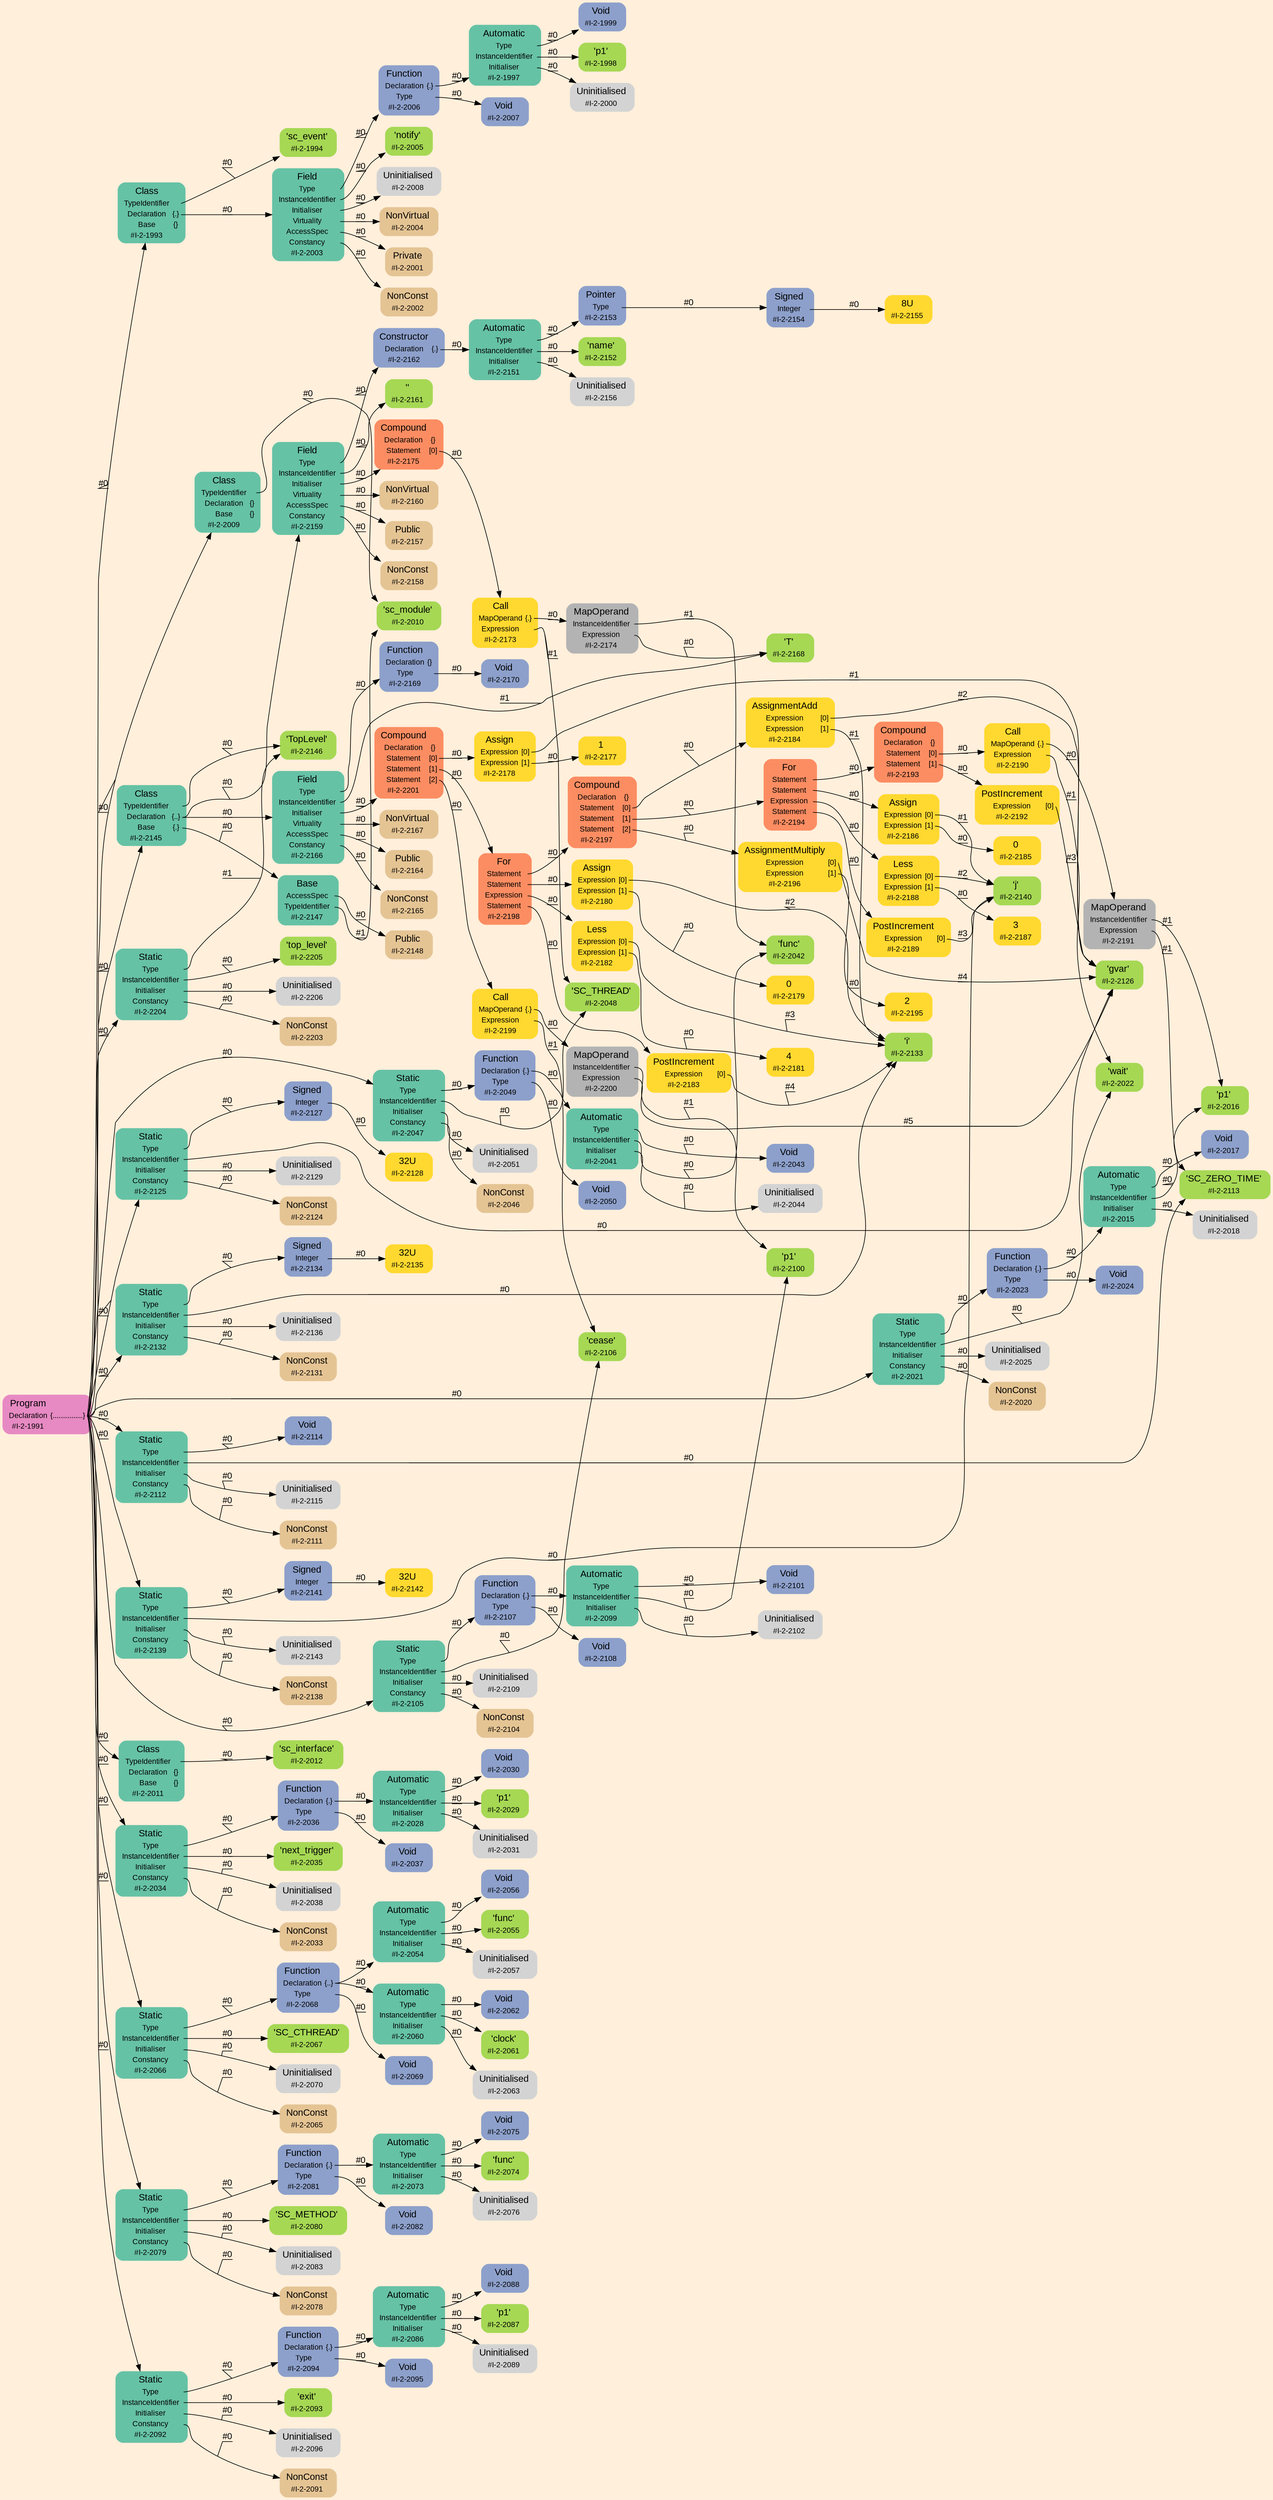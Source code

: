digraph "" {
label = ""
labelloc = t
fontsize = "36"
graph [
    rankdir = "LR"
    ranksep = 0.3
    bgcolor = antiquewhite1
    color = black
    fontcolor = black
    fontname = "Arial"
];
node [
    fontname = "Arial"
];
edge [
    fontname = "Arial"
];


// -------------------- node figure --------------------
"#I-2-1991" [
    // -------- block #I-2-1991 ----------
    shape = "plaintext"
    fillcolor = "/set28/4"
    label = <<TABLE BORDER="0" CELLBORDER="0" CELLSPACING="0">
     <TR><TD><FONT POINT-SIZE="15.0">Program</FONT></TD><TD></TD></TR>
     <TR><TD>Declaration</TD><TD PORT="port0">{................}</TD></TR>
     <TR><TD>#I-2-1991</TD><TD PORT="port1"></TD></TR>
    </TABLE>>
    style = "rounded,filled"
    fontsize = "12"
];

"#I-2-1993" [
    // -------- block #I-2-1993 ----------
    shape = "plaintext"
    fillcolor = "/set28/1"
    label = <<TABLE BORDER="0" CELLBORDER="0" CELLSPACING="0">
     <TR><TD><FONT POINT-SIZE="15.0">Class</FONT></TD><TD></TD></TR>
     <TR><TD>TypeIdentifier</TD><TD PORT="port0"></TD></TR>
     <TR><TD>Declaration</TD><TD PORT="port1">{.}</TD></TR>
     <TR><TD>Base</TD><TD PORT="port2">{}</TD></TR>
     <TR><TD>#I-2-1993</TD><TD PORT="port3"></TD></TR>
    </TABLE>>
    style = "rounded,filled"
    fontsize = "12"
];

"#I-2-1994" [
    // -------- block #I-2-1994 ----------
    shape = "plaintext"
    fillcolor = "/set28/5"
    label = <<TABLE BORDER="0" CELLBORDER="0" CELLSPACING="0">
     <TR><TD><FONT POINT-SIZE="15.0">'sc_event'</FONT></TD><TD></TD></TR>
     <TR><TD>#I-2-1994</TD><TD PORT="port0"></TD></TR>
    </TABLE>>
    style = "rounded,filled"
    fontsize = "12"
];

"#I-2-2003" [
    // -------- block #I-2-2003 ----------
    shape = "plaintext"
    fillcolor = "/set28/1"
    label = <<TABLE BORDER="0" CELLBORDER="0" CELLSPACING="0">
     <TR><TD><FONT POINT-SIZE="15.0">Field</FONT></TD><TD></TD></TR>
     <TR><TD>Type</TD><TD PORT="port0"></TD></TR>
     <TR><TD>InstanceIdentifier</TD><TD PORT="port1"></TD></TR>
     <TR><TD>Initialiser</TD><TD PORT="port2"></TD></TR>
     <TR><TD>Virtuality</TD><TD PORT="port3"></TD></TR>
     <TR><TD>AccessSpec</TD><TD PORT="port4"></TD></TR>
     <TR><TD>Constancy</TD><TD PORT="port5"></TD></TR>
     <TR><TD>#I-2-2003</TD><TD PORT="port6"></TD></TR>
    </TABLE>>
    style = "rounded,filled"
    fontsize = "12"
];

"#I-2-2006" [
    // -------- block #I-2-2006 ----------
    shape = "plaintext"
    fillcolor = "/set28/3"
    label = <<TABLE BORDER="0" CELLBORDER="0" CELLSPACING="0">
     <TR><TD><FONT POINT-SIZE="15.0">Function</FONT></TD><TD></TD></TR>
     <TR><TD>Declaration</TD><TD PORT="port0">{.}</TD></TR>
     <TR><TD>Type</TD><TD PORT="port1"></TD></TR>
     <TR><TD>#I-2-2006</TD><TD PORT="port2"></TD></TR>
    </TABLE>>
    style = "rounded,filled"
    fontsize = "12"
];

"#I-2-1997" [
    // -------- block #I-2-1997 ----------
    shape = "plaintext"
    fillcolor = "/set28/1"
    label = <<TABLE BORDER="0" CELLBORDER="0" CELLSPACING="0">
     <TR><TD><FONT POINT-SIZE="15.0">Automatic</FONT></TD><TD></TD></TR>
     <TR><TD>Type</TD><TD PORT="port0"></TD></TR>
     <TR><TD>InstanceIdentifier</TD><TD PORT="port1"></TD></TR>
     <TR><TD>Initialiser</TD><TD PORT="port2"></TD></TR>
     <TR><TD>#I-2-1997</TD><TD PORT="port3"></TD></TR>
    </TABLE>>
    style = "rounded,filled"
    fontsize = "12"
];

"#I-2-1999" [
    // -------- block #I-2-1999 ----------
    shape = "plaintext"
    fillcolor = "/set28/3"
    label = <<TABLE BORDER="0" CELLBORDER="0" CELLSPACING="0">
     <TR><TD><FONT POINT-SIZE="15.0">Void</FONT></TD><TD></TD></TR>
     <TR><TD>#I-2-1999</TD><TD PORT="port0"></TD></TR>
    </TABLE>>
    style = "rounded,filled"
    fontsize = "12"
];

"#I-2-1998" [
    // -------- block #I-2-1998 ----------
    shape = "plaintext"
    fillcolor = "/set28/5"
    label = <<TABLE BORDER="0" CELLBORDER="0" CELLSPACING="0">
     <TR><TD><FONT POINT-SIZE="15.0">'p1'</FONT></TD><TD></TD></TR>
     <TR><TD>#I-2-1998</TD><TD PORT="port0"></TD></TR>
    </TABLE>>
    style = "rounded,filled"
    fontsize = "12"
];

"#I-2-2000" [
    // -------- block #I-2-2000 ----------
    shape = "plaintext"
    label = <<TABLE BORDER="0" CELLBORDER="0" CELLSPACING="0">
     <TR><TD><FONT POINT-SIZE="15.0">Uninitialised</FONT></TD><TD></TD></TR>
     <TR><TD>#I-2-2000</TD><TD PORT="port0"></TD></TR>
    </TABLE>>
    style = "rounded,filled"
    fontsize = "12"
];

"#I-2-2007" [
    // -------- block #I-2-2007 ----------
    shape = "plaintext"
    fillcolor = "/set28/3"
    label = <<TABLE BORDER="0" CELLBORDER="0" CELLSPACING="0">
     <TR><TD><FONT POINT-SIZE="15.0">Void</FONT></TD><TD></TD></TR>
     <TR><TD>#I-2-2007</TD><TD PORT="port0"></TD></TR>
    </TABLE>>
    style = "rounded,filled"
    fontsize = "12"
];

"#I-2-2005" [
    // -------- block #I-2-2005 ----------
    shape = "plaintext"
    fillcolor = "/set28/5"
    label = <<TABLE BORDER="0" CELLBORDER="0" CELLSPACING="0">
     <TR><TD><FONT POINT-SIZE="15.0">'notify'</FONT></TD><TD></TD></TR>
     <TR><TD>#I-2-2005</TD><TD PORT="port0"></TD></TR>
    </TABLE>>
    style = "rounded,filled"
    fontsize = "12"
];

"#I-2-2008" [
    // -------- block #I-2-2008 ----------
    shape = "plaintext"
    label = <<TABLE BORDER="0" CELLBORDER="0" CELLSPACING="0">
     <TR><TD><FONT POINT-SIZE="15.0">Uninitialised</FONT></TD><TD></TD></TR>
     <TR><TD>#I-2-2008</TD><TD PORT="port0"></TD></TR>
    </TABLE>>
    style = "rounded,filled"
    fontsize = "12"
];

"#I-2-2004" [
    // -------- block #I-2-2004 ----------
    shape = "plaintext"
    fillcolor = "/set28/7"
    label = <<TABLE BORDER="0" CELLBORDER="0" CELLSPACING="0">
     <TR><TD><FONT POINT-SIZE="15.0">NonVirtual</FONT></TD><TD></TD></TR>
     <TR><TD>#I-2-2004</TD><TD PORT="port0"></TD></TR>
    </TABLE>>
    style = "rounded,filled"
    fontsize = "12"
];

"#I-2-2001" [
    // -------- block #I-2-2001 ----------
    shape = "plaintext"
    fillcolor = "/set28/7"
    label = <<TABLE BORDER="0" CELLBORDER="0" CELLSPACING="0">
     <TR><TD><FONT POINT-SIZE="15.0">Private</FONT></TD><TD></TD></TR>
     <TR><TD>#I-2-2001</TD><TD PORT="port0"></TD></TR>
    </TABLE>>
    style = "rounded,filled"
    fontsize = "12"
];

"#I-2-2002" [
    // -------- block #I-2-2002 ----------
    shape = "plaintext"
    fillcolor = "/set28/7"
    label = <<TABLE BORDER="0" CELLBORDER="0" CELLSPACING="0">
     <TR><TD><FONT POINT-SIZE="15.0">NonConst</FONT></TD><TD></TD></TR>
     <TR><TD>#I-2-2002</TD><TD PORT="port0"></TD></TR>
    </TABLE>>
    style = "rounded,filled"
    fontsize = "12"
];

"#I-2-2009" [
    // -------- block #I-2-2009 ----------
    shape = "plaintext"
    fillcolor = "/set28/1"
    label = <<TABLE BORDER="0" CELLBORDER="0" CELLSPACING="0">
     <TR><TD><FONT POINT-SIZE="15.0">Class</FONT></TD><TD></TD></TR>
     <TR><TD>TypeIdentifier</TD><TD PORT="port0"></TD></TR>
     <TR><TD>Declaration</TD><TD PORT="port1">{}</TD></TR>
     <TR><TD>Base</TD><TD PORT="port2">{}</TD></TR>
     <TR><TD>#I-2-2009</TD><TD PORT="port3"></TD></TR>
    </TABLE>>
    style = "rounded,filled"
    fontsize = "12"
];

"#I-2-2010" [
    // -------- block #I-2-2010 ----------
    shape = "plaintext"
    fillcolor = "/set28/5"
    label = <<TABLE BORDER="0" CELLBORDER="0" CELLSPACING="0">
     <TR><TD><FONT POINT-SIZE="15.0">'sc_module'</FONT></TD><TD></TD></TR>
     <TR><TD>#I-2-2010</TD><TD PORT="port0"></TD></TR>
    </TABLE>>
    style = "rounded,filled"
    fontsize = "12"
];

"#I-2-2011" [
    // -------- block #I-2-2011 ----------
    shape = "plaintext"
    fillcolor = "/set28/1"
    label = <<TABLE BORDER="0" CELLBORDER="0" CELLSPACING="0">
     <TR><TD><FONT POINT-SIZE="15.0">Class</FONT></TD><TD></TD></TR>
     <TR><TD>TypeIdentifier</TD><TD PORT="port0"></TD></TR>
     <TR><TD>Declaration</TD><TD PORT="port1">{}</TD></TR>
     <TR><TD>Base</TD><TD PORT="port2">{}</TD></TR>
     <TR><TD>#I-2-2011</TD><TD PORT="port3"></TD></TR>
    </TABLE>>
    style = "rounded,filled"
    fontsize = "12"
];

"#I-2-2012" [
    // -------- block #I-2-2012 ----------
    shape = "plaintext"
    fillcolor = "/set28/5"
    label = <<TABLE BORDER="0" CELLBORDER="0" CELLSPACING="0">
     <TR><TD><FONT POINT-SIZE="15.0">'sc_interface'</FONT></TD><TD></TD></TR>
     <TR><TD>#I-2-2012</TD><TD PORT="port0"></TD></TR>
    </TABLE>>
    style = "rounded,filled"
    fontsize = "12"
];

"#I-2-2021" [
    // -------- block #I-2-2021 ----------
    shape = "plaintext"
    fillcolor = "/set28/1"
    label = <<TABLE BORDER="0" CELLBORDER="0" CELLSPACING="0">
     <TR><TD><FONT POINT-SIZE="15.0">Static</FONT></TD><TD></TD></TR>
     <TR><TD>Type</TD><TD PORT="port0"></TD></TR>
     <TR><TD>InstanceIdentifier</TD><TD PORT="port1"></TD></TR>
     <TR><TD>Initialiser</TD><TD PORT="port2"></TD></TR>
     <TR><TD>Constancy</TD><TD PORT="port3"></TD></TR>
     <TR><TD>#I-2-2021</TD><TD PORT="port4"></TD></TR>
    </TABLE>>
    style = "rounded,filled"
    fontsize = "12"
];

"#I-2-2023" [
    // -------- block #I-2-2023 ----------
    shape = "plaintext"
    fillcolor = "/set28/3"
    label = <<TABLE BORDER="0" CELLBORDER="0" CELLSPACING="0">
     <TR><TD><FONT POINT-SIZE="15.0">Function</FONT></TD><TD></TD></TR>
     <TR><TD>Declaration</TD><TD PORT="port0">{.}</TD></TR>
     <TR><TD>Type</TD><TD PORT="port1"></TD></TR>
     <TR><TD>#I-2-2023</TD><TD PORT="port2"></TD></TR>
    </TABLE>>
    style = "rounded,filled"
    fontsize = "12"
];

"#I-2-2015" [
    // -------- block #I-2-2015 ----------
    shape = "plaintext"
    fillcolor = "/set28/1"
    label = <<TABLE BORDER="0" CELLBORDER="0" CELLSPACING="0">
     <TR><TD><FONT POINT-SIZE="15.0">Automatic</FONT></TD><TD></TD></TR>
     <TR><TD>Type</TD><TD PORT="port0"></TD></TR>
     <TR><TD>InstanceIdentifier</TD><TD PORT="port1"></TD></TR>
     <TR><TD>Initialiser</TD><TD PORT="port2"></TD></TR>
     <TR><TD>#I-2-2015</TD><TD PORT="port3"></TD></TR>
    </TABLE>>
    style = "rounded,filled"
    fontsize = "12"
];

"#I-2-2017" [
    // -------- block #I-2-2017 ----------
    shape = "plaintext"
    fillcolor = "/set28/3"
    label = <<TABLE BORDER="0" CELLBORDER="0" CELLSPACING="0">
     <TR><TD><FONT POINT-SIZE="15.0">Void</FONT></TD><TD></TD></TR>
     <TR><TD>#I-2-2017</TD><TD PORT="port0"></TD></TR>
    </TABLE>>
    style = "rounded,filled"
    fontsize = "12"
];

"#I-2-2016" [
    // -------- block #I-2-2016 ----------
    shape = "plaintext"
    fillcolor = "/set28/5"
    label = <<TABLE BORDER="0" CELLBORDER="0" CELLSPACING="0">
     <TR><TD><FONT POINT-SIZE="15.0">'p1'</FONT></TD><TD></TD></TR>
     <TR><TD>#I-2-2016</TD><TD PORT="port0"></TD></TR>
    </TABLE>>
    style = "rounded,filled"
    fontsize = "12"
];

"#I-2-2018" [
    // -------- block #I-2-2018 ----------
    shape = "plaintext"
    label = <<TABLE BORDER="0" CELLBORDER="0" CELLSPACING="0">
     <TR><TD><FONT POINT-SIZE="15.0">Uninitialised</FONT></TD><TD></TD></TR>
     <TR><TD>#I-2-2018</TD><TD PORT="port0"></TD></TR>
    </TABLE>>
    style = "rounded,filled"
    fontsize = "12"
];

"#I-2-2024" [
    // -------- block #I-2-2024 ----------
    shape = "plaintext"
    fillcolor = "/set28/3"
    label = <<TABLE BORDER="0" CELLBORDER="0" CELLSPACING="0">
     <TR><TD><FONT POINT-SIZE="15.0">Void</FONT></TD><TD></TD></TR>
     <TR><TD>#I-2-2024</TD><TD PORT="port0"></TD></TR>
    </TABLE>>
    style = "rounded,filled"
    fontsize = "12"
];

"#I-2-2022" [
    // -------- block #I-2-2022 ----------
    shape = "plaintext"
    fillcolor = "/set28/5"
    label = <<TABLE BORDER="0" CELLBORDER="0" CELLSPACING="0">
     <TR><TD><FONT POINT-SIZE="15.0">'wait'</FONT></TD><TD></TD></TR>
     <TR><TD>#I-2-2022</TD><TD PORT="port0"></TD></TR>
    </TABLE>>
    style = "rounded,filled"
    fontsize = "12"
];

"#I-2-2025" [
    // -------- block #I-2-2025 ----------
    shape = "plaintext"
    label = <<TABLE BORDER="0" CELLBORDER="0" CELLSPACING="0">
     <TR><TD><FONT POINT-SIZE="15.0">Uninitialised</FONT></TD><TD></TD></TR>
     <TR><TD>#I-2-2025</TD><TD PORT="port0"></TD></TR>
    </TABLE>>
    style = "rounded,filled"
    fontsize = "12"
];

"#I-2-2020" [
    // -------- block #I-2-2020 ----------
    shape = "plaintext"
    fillcolor = "/set28/7"
    label = <<TABLE BORDER="0" CELLBORDER="0" CELLSPACING="0">
     <TR><TD><FONT POINT-SIZE="15.0">NonConst</FONT></TD><TD></TD></TR>
     <TR><TD>#I-2-2020</TD><TD PORT="port0"></TD></TR>
    </TABLE>>
    style = "rounded,filled"
    fontsize = "12"
];

"#I-2-2034" [
    // -------- block #I-2-2034 ----------
    shape = "plaintext"
    fillcolor = "/set28/1"
    label = <<TABLE BORDER="0" CELLBORDER="0" CELLSPACING="0">
     <TR><TD><FONT POINT-SIZE="15.0">Static</FONT></TD><TD></TD></TR>
     <TR><TD>Type</TD><TD PORT="port0"></TD></TR>
     <TR><TD>InstanceIdentifier</TD><TD PORT="port1"></TD></TR>
     <TR><TD>Initialiser</TD><TD PORT="port2"></TD></TR>
     <TR><TD>Constancy</TD><TD PORT="port3"></TD></TR>
     <TR><TD>#I-2-2034</TD><TD PORT="port4"></TD></TR>
    </TABLE>>
    style = "rounded,filled"
    fontsize = "12"
];

"#I-2-2036" [
    // -------- block #I-2-2036 ----------
    shape = "plaintext"
    fillcolor = "/set28/3"
    label = <<TABLE BORDER="0" CELLBORDER="0" CELLSPACING="0">
     <TR><TD><FONT POINT-SIZE="15.0">Function</FONT></TD><TD></TD></TR>
     <TR><TD>Declaration</TD><TD PORT="port0">{.}</TD></TR>
     <TR><TD>Type</TD><TD PORT="port1"></TD></TR>
     <TR><TD>#I-2-2036</TD><TD PORT="port2"></TD></TR>
    </TABLE>>
    style = "rounded,filled"
    fontsize = "12"
];

"#I-2-2028" [
    // -------- block #I-2-2028 ----------
    shape = "plaintext"
    fillcolor = "/set28/1"
    label = <<TABLE BORDER="0" CELLBORDER="0" CELLSPACING="0">
     <TR><TD><FONT POINT-SIZE="15.0">Automatic</FONT></TD><TD></TD></TR>
     <TR><TD>Type</TD><TD PORT="port0"></TD></TR>
     <TR><TD>InstanceIdentifier</TD><TD PORT="port1"></TD></TR>
     <TR><TD>Initialiser</TD><TD PORT="port2"></TD></TR>
     <TR><TD>#I-2-2028</TD><TD PORT="port3"></TD></TR>
    </TABLE>>
    style = "rounded,filled"
    fontsize = "12"
];

"#I-2-2030" [
    // -------- block #I-2-2030 ----------
    shape = "plaintext"
    fillcolor = "/set28/3"
    label = <<TABLE BORDER="0" CELLBORDER="0" CELLSPACING="0">
     <TR><TD><FONT POINT-SIZE="15.0">Void</FONT></TD><TD></TD></TR>
     <TR><TD>#I-2-2030</TD><TD PORT="port0"></TD></TR>
    </TABLE>>
    style = "rounded,filled"
    fontsize = "12"
];

"#I-2-2029" [
    // -------- block #I-2-2029 ----------
    shape = "plaintext"
    fillcolor = "/set28/5"
    label = <<TABLE BORDER="0" CELLBORDER="0" CELLSPACING="0">
     <TR><TD><FONT POINT-SIZE="15.0">'p1'</FONT></TD><TD></TD></TR>
     <TR><TD>#I-2-2029</TD><TD PORT="port0"></TD></TR>
    </TABLE>>
    style = "rounded,filled"
    fontsize = "12"
];

"#I-2-2031" [
    // -------- block #I-2-2031 ----------
    shape = "plaintext"
    label = <<TABLE BORDER="0" CELLBORDER="0" CELLSPACING="0">
     <TR><TD><FONT POINT-SIZE="15.0">Uninitialised</FONT></TD><TD></TD></TR>
     <TR><TD>#I-2-2031</TD><TD PORT="port0"></TD></TR>
    </TABLE>>
    style = "rounded,filled"
    fontsize = "12"
];

"#I-2-2037" [
    // -------- block #I-2-2037 ----------
    shape = "plaintext"
    fillcolor = "/set28/3"
    label = <<TABLE BORDER="0" CELLBORDER="0" CELLSPACING="0">
     <TR><TD><FONT POINT-SIZE="15.0">Void</FONT></TD><TD></TD></TR>
     <TR><TD>#I-2-2037</TD><TD PORT="port0"></TD></TR>
    </TABLE>>
    style = "rounded,filled"
    fontsize = "12"
];

"#I-2-2035" [
    // -------- block #I-2-2035 ----------
    shape = "plaintext"
    fillcolor = "/set28/5"
    label = <<TABLE BORDER="0" CELLBORDER="0" CELLSPACING="0">
     <TR><TD><FONT POINT-SIZE="15.0">'next_trigger'</FONT></TD><TD></TD></TR>
     <TR><TD>#I-2-2035</TD><TD PORT="port0"></TD></TR>
    </TABLE>>
    style = "rounded,filled"
    fontsize = "12"
];

"#I-2-2038" [
    // -------- block #I-2-2038 ----------
    shape = "plaintext"
    label = <<TABLE BORDER="0" CELLBORDER="0" CELLSPACING="0">
     <TR><TD><FONT POINT-SIZE="15.0">Uninitialised</FONT></TD><TD></TD></TR>
     <TR><TD>#I-2-2038</TD><TD PORT="port0"></TD></TR>
    </TABLE>>
    style = "rounded,filled"
    fontsize = "12"
];

"#I-2-2033" [
    // -------- block #I-2-2033 ----------
    shape = "plaintext"
    fillcolor = "/set28/7"
    label = <<TABLE BORDER="0" CELLBORDER="0" CELLSPACING="0">
     <TR><TD><FONT POINT-SIZE="15.0">NonConst</FONT></TD><TD></TD></TR>
     <TR><TD>#I-2-2033</TD><TD PORT="port0"></TD></TR>
    </TABLE>>
    style = "rounded,filled"
    fontsize = "12"
];

"#I-2-2047" [
    // -------- block #I-2-2047 ----------
    shape = "plaintext"
    fillcolor = "/set28/1"
    label = <<TABLE BORDER="0" CELLBORDER="0" CELLSPACING="0">
     <TR><TD><FONT POINT-SIZE="15.0">Static</FONT></TD><TD></TD></TR>
     <TR><TD>Type</TD><TD PORT="port0"></TD></TR>
     <TR><TD>InstanceIdentifier</TD><TD PORT="port1"></TD></TR>
     <TR><TD>Initialiser</TD><TD PORT="port2"></TD></TR>
     <TR><TD>Constancy</TD><TD PORT="port3"></TD></TR>
     <TR><TD>#I-2-2047</TD><TD PORT="port4"></TD></TR>
    </TABLE>>
    style = "rounded,filled"
    fontsize = "12"
];

"#I-2-2049" [
    // -------- block #I-2-2049 ----------
    shape = "plaintext"
    fillcolor = "/set28/3"
    label = <<TABLE BORDER="0" CELLBORDER="0" CELLSPACING="0">
     <TR><TD><FONT POINT-SIZE="15.0">Function</FONT></TD><TD></TD></TR>
     <TR><TD>Declaration</TD><TD PORT="port0">{.}</TD></TR>
     <TR><TD>Type</TD><TD PORT="port1"></TD></TR>
     <TR><TD>#I-2-2049</TD><TD PORT="port2"></TD></TR>
    </TABLE>>
    style = "rounded,filled"
    fontsize = "12"
];

"#I-2-2041" [
    // -------- block #I-2-2041 ----------
    shape = "plaintext"
    fillcolor = "/set28/1"
    label = <<TABLE BORDER="0" CELLBORDER="0" CELLSPACING="0">
     <TR><TD><FONT POINT-SIZE="15.0">Automatic</FONT></TD><TD></TD></TR>
     <TR><TD>Type</TD><TD PORT="port0"></TD></TR>
     <TR><TD>InstanceIdentifier</TD><TD PORT="port1"></TD></TR>
     <TR><TD>Initialiser</TD><TD PORT="port2"></TD></TR>
     <TR><TD>#I-2-2041</TD><TD PORT="port3"></TD></TR>
    </TABLE>>
    style = "rounded,filled"
    fontsize = "12"
];

"#I-2-2043" [
    // -------- block #I-2-2043 ----------
    shape = "plaintext"
    fillcolor = "/set28/3"
    label = <<TABLE BORDER="0" CELLBORDER="0" CELLSPACING="0">
     <TR><TD><FONT POINT-SIZE="15.0">Void</FONT></TD><TD></TD></TR>
     <TR><TD>#I-2-2043</TD><TD PORT="port0"></TD></TR>
    </TABLE>>
    style = "rounded,filled"
    fontsize = "12"
];

"#I-2-2042" [
    // -------- block #I-2-2042 ----------
    shape = "plaintext"
    fillcolor = "/set28/5"
    label = <<TABLE BORDER="0" CELLBORDER="0" CELLSPACING="0">
     <TR><TD><FONT POINT-SIZE="15.0">'func'</FONT></TD><TD></TD></TR>
     <TR><TD>#I-2-2042</TD><TD PORT="port0"></TD></TR>
    </TABLE>>
    style = "rounded,filled"
    fontsize = "12"
];

"#I-2-2044" [
    // -------- block #I-2-2044 ----------
    shape = "plaintext"
    label = <<TABLE BORDER="0" CELLBORDER="0" CELLSPACING="0">
     <TR><TD><FONT POINT-SIZE="15.0">Uninitialised</FONT></TD><TD></TD></TR>
     <TR><TD>#I-2-2044</TD><TD PORT="port0"></TD></TR>
    </TABLE>>
    style = "rounded,filled"
    fontsize = "12"
];

"#I-2-2050" [
    // -------- block #I-2-2050 ----------
    shape = "plaintext"
    fillcolor = "/set28/3"
    label = <<TABLE BORDER="0" CELLBORDER="0" CELLSPACING="0">
     <TR><TD><FONT POINT-SIZE="15.0">Void</FONT></TD><TD></TD></TR>
     <TR><TD>#I-2-2050</TD><TD PORT="port0"></TD></TR>
    </TABLE>>
    style = "rounded,filled"
    fontsize = "12"
];

"#I-2-2048" [
    // -------- block #I-2-2048 ----------
    shape = "plaintext"
    fillcolor = "/set28/5"
    label = <<TABLE BORDER="0" CELLBORDER="0" CELLSPACING="0">
     <TR><TD><FONT POINT-SIZE="15.0">'SC_THREAD'</FONT></TD><TD></TD></TR>
     <TR><TD>#I-2-2048</TD><TD PORT="port0"></TD></TR>
    </TABLE>>
    style = "rounded,filled"
    fontsize = "12"
];

"#I-2-2051" [
    // -------- block #I-2-2051 ----------
    shape = "plaintext"
    label = <<TABLE BORDER="0" CELLBORDER="0" CELLSPACING="0">
     <TR><TD><FONT POINT-SIZE="15.0">Uninitialised</FONT></TD><TD></TD></TR>
     <TR><TD>#I-2-2051</TD><TD PORT="port0"></TD></TR>
    </TABLE>>
    style = "rounded,filled"
    fontsize = "12"
];

"#I-2-2046" [
    // -------- block #I-2-2046 ----------
    shape = "plaintext"
    fillcolor = "/set28/7"
    label = <<TABLE BORDER="0" CELLBORDER="0" CELLSPACING="0">
     <TR><TD><FONT POINT-SIZE="15.0">NonConst</FONT></TD><TD></TD></TR>
     <TR><TD>#I-2-2046</TD><TD PORT="port0"></TD></TR>
    </TABLE>>
    style = "rounded,filled"
    fontsize = "12"
];

"#I-2-2066" [
    // -------- block #I-2-2066 ----------
    shape = "plaintext"
    fillcolor = "/set28/1"
    label = <<TABLE BORDER="0" CELLBORDER="0" CELLSPACING="0">
     <TR><TD><FONT POINT-SIZE="15.0">Static</FONT></TD><TD></TD></TR>
     <TR><TD>Type</TD><TD PORT="port0"></TD></TR>
     <TR><TD>InstanceIdentifier</TD><TD PORT="port1"></TD></TR>
     <TR><TD>Initialiser</TD><TD PORT="port2"></TD></TR>
     <TR><TD>Constancy</TD><TD PORT="port3"></TD></TR>
     <TR><TD>#I-2-2066</TD><TD PORT="port4"></TD></TR>
    </TABLE>>
    style = "rounded,filled"
    fontsize = "12"
];

"#I-2-2068" [
    // -------- block #I-2-2068 ----------
    shape = "plaintext"
    fillcolor = "/set28/3"
    label = <<TABLE BORDER="0" CELLBORDER="0" CELLSPACING="0">
     <TR><TD><FONT POINT-SIZE="15.0">Function</FONT></TD><TD></TD></TR>
     <TR><TD>Declaration</TD><TD PORT="port0">{..}</TD></TR>
     <TR><TD>Type</TD><TD PORT="port1"></TD></TR>
     <TR><TD>#I-2-2068</TD><TD PORT="port2"></TD></TR>
    </TABLE>>
    style = "rounded,filled"
    fontsize = "12"
];

"#I-2-2054" [
    // -------- block #I-2-2054 ----------
    shape = "plaintext"
    fillcolor = "/set28/1"
    label = <<TABLE BORDER="0" CELLBORDER="0" CELLSPACING="0">
     <TR><TD><FONT POINT-SIZE="15.0">Automatic</FONT></TD><TD></TD></TR>
     <TR><TD>Type</TD><TD PORT="port0"></TD></TR>
     <TR><TD>InstanceIdentifier</TD><TD PORT="port1"></TD></TR>
     <TR><TD>Initialiser</TD><TD PORT="port2"></TD></TR>
     <TR><TD>#I-2-2054</TD><TD PORT="port3"></TD></TR>
    </TABLE>>
    style = "rounded,filled"
    fontsize = "12"
];

"#I-2-2056" [
    // -------- block #I-2-2056 ----------
    shape = "plaintext"
    fillcolor = "/set28/3"
    label = <<TABLE BORDER="0" CELLBORDER="0" CELLSPACING="0">
     <TR><TD><FONT POINT-SIZE="15.0">Void</FONT></TD><TD></TD></TR>
     <TR><TD>#I-2-2056</TD><TD PORT="port0"></TD></TR>
    </TABLE>>
    style = "rounded,filled"
    fontsize = "12"
];

"#I-2-2055" [
    // -------- block #I-2-2055 ----------
    shape = "plaintext"
    fillcolor = "/set28/5"
    label = <<TABLE BORDER="0" CELLBORDER="0" CELLSPACING="0">
     <TR><TD><FONT POINT-SIZE="15.0">'func'</FONT></TD><TD></TD></TR>
     <TR><TD>#I-2-2055</TD><TD PORT="port0"></TD></TR>
    </TABLE>>
    style = "rounded,filled"
    fontsize = "12"
];

"#I-2-2057" [
    // -------- block #I-2-2057 ----------
    shape = "plaintext"
    label = <<TABLE BORDER="0" CELLBORDER="0" CELLSPACING="0">
     <TR><TD><FONT POINT-SIZE="15.0">Uninitialised</FONT></TD><TD></TD></TR>
     <TR><TD>#I-2-2057</TD><TD PORT="port0"></TD></TR>
    </TABLE>>
    style = "rounded,filled"
    fontsize = "12"
];

"#I-2-2060" [
    // -------- block #I-2-2060 ----------
    shape = "plaintext"
    fillcolor = "/set28/1"
    label = <<TABLE BORDER="0" CELLBORDER="0" CELLSPACING="0">
     <TR><TD><FONT POINT-SIZE="15.0">Automatic</FONT></TD><TD></TD></TR>
     <TR><TD>Type</TD><TD PORT="port0"></TD></TR>
     <TR><TD>InstanceIdentifier</TD><TD PORT="port1"></TD></TR>
     <TR><TD>Initialiser</TD><TD PORT="port2"></TD></TR>
     <TR><TD>#I-2-2060</TD><TD PORT="port3"></TD></TR>
    </TABLE>>
    style = "rounded,filled"
    fontsize = "12"
];

"#I-2-2062" [
    // -------- block #I-2-2062 ----------
    shape = "plaintext"
    fillcolor = "/set28/3"
    label = <<TABLE BORDER="0" CELLBORDER="0" CELLSPACING="0">
     <TR><TD><FONT POINT-SIZE="15.0">Void</FONT></TD><TD></TD></TR>
     <TR><TD>#I-2-2062</TD><TD PORT="port0"></TD></TR>
    </TABLE>>
    style = "rounded,filled"
    fontsize = "12"
];

"#I-2-2061" [
    // -------- block #I-2-2061 ----------
    shape = "plaintext"
    fillcolor = "/set28/5"
    label = <<TABLE BORDER="0" CELLBORDER="0" CELLSPACING="0">
     <TR><TD><FONT POINT-SIZE="15.0">'clock'</FONT></TD><TD></TD></TR>
     <TR><TD>#I-2-2061</TD><TD PORT="port0"></TD></TR>
    </TABLE>>
    style = "rounded,filled"
    fontsize = "12"
];

"#I-2-2063" [
    // -------- block #I-2-2063 ----------
    shape = "plaintext"
    label = <<TABLE BORDER="0" CELLBORDER="0" CELLSPACING="0">
     <TR><TD><FONT POINT-SIZE="15.0">Uninitialised</FONT></TD><TD></TD></TR>
     <TR><TD>#I-2-2063</TD><TD PORT="port0"></TD></TR>
    </TABLE>>
    style = "rounded,filled"
    fontsize = "12"
];

"#I-2-2069" [
    // -------- block #I-2-2069 ----------
    shape = "plaintext"
    fillcolor = "/set28/3"
    label = <<TABLE BORDER="0" CELLBORDER="0" CELLSPACING="0">
     <TR><TD><FONT POINT-SIZE="15.0">Void</FONT></TD><TD></TD></TR>
     <TR><TD>#I-2-2069</TD><TD PORT="port0"></TD></TR>
    </TABLE>>
    style = "rounded,filled"
    fontsize = "12"
];

"#I-2-2067" [
    // -------- block #I-2-2067 ----------
    shape = "plaintext"
    fillcolor = "/set28/5"
    label = <<TABLE BORDER="0" CELLBORDER="0" CELLSPACING="0">
     <TR><TD><FONT POINT-SIZE="15.0">'SC_CTHREAD'</FONT></TD><TD></TD></TR>
     <TR><TD>#I-2-2067</TD><TD PORT="port0"></TD></TR>
    </TABLE>>
    style = "rounded,filled"
    fontsize = "12"
];

"#I-2-2070" [
    // -------- block #I-2-2070 ----------
    shape = "plaintext"
    label = <<TABLE BORDER="0" CELLBORDER="0" CELLSPACING="0">
     <TR><TD><FONT POINT-SIZE="15.0">Uninitialised</FONT></TD><TD></TD></TR>
     <TR><TD>#I-2-2070</TD><TD PORT="port0"></TD></TR>
    </TABLE>>
    style = "rounded,filled"
    fontsize = "12"
];

"#I-2-2065" [
    // -------- block #I-2-2065 ----------
    shape = "plaintext"
    fillcolor = "/set28/7"
    label = <<TABLE BORDER="0" CELLBORDER="0" CELLSPACING="0">
     <TR><TD><FONT POINT-SIZE="15.0">NonConst</FONT></TD><TD></TD></TR>
     <TR><TD>#I-2-2065</TD><TD PORT="port0"></TD></TR>
    </TABLE>>
    style = "rounded,filled"
    fontsize = "12"
];

"#I-2-2079" [
    // -------- block #I-2-2079 ----------
    shape = "plaintext"
    fillcolor = "/set28/1"
    label = <<TABLE BORDER="0" CELLBORDER="0" CELLSPACING="0">
     <TR><TD><FONT POINT-SIZE="15.0">Static</FONT></TD><TD></TD></TR>
     <TR><TD>Type</TD><TD PORT="port0"></TD></TR>
     <TR><TD>InstanceIdentifier</TD><TD PORT="port1"></TD></TR>
     <TR><TD>Initialiser</TD><TD PORT="port2"></TD></TR>
     <TR><TD>Constancy</TD><TD PORT="port3"></TD></TR>
     <TR><TD>#I-2-2079</TD><TD PORT="port4"></TD></TR>
    </TABLE>>
    style = "rounded,filled"
    fontsize = "12"
];

"#I-2-2081" [
    // -------- block #I-2-2081 ----------
    shape = "plaintext"
    fillcolor = "/set28/3"
    label = <<TABLE BORDER="0" CELLBORDER="0" CELLSPACING="0">
     <TR><TD><FONT POINT-SIZE="15.0">Function</FONT></TD><TD></TD></TR>
     <TR><TD>Declaration</TD><TD PORT="port0">{.}</TD></TR>
     <TR><TD>Type</TD><TD PORT="port1"></TD></TR>
     <TR><TD>#I-2-2081</TD><TD PORT="port2"></TD></TR>
    </TABLE>>
    style = "rounded,filled"
    fontsize = "12"
];

"#I-2-2073" [
    // -------- block #I-2-2073 ----------
    shape = "plaintext"
    fillcolor = "/set28/1"
    label = <<TABLE BORDER="0" CELLBORDER="0" CELLSPACING="0">
     <TR><TD><FONT POINT-SIZE="15.0">Automatic</FONT></TD><TD></TD></TR>
     <TR><TD>Type</TD><TD PORT="port0"></TD></TR>
     <TR><TD>InstanceIdentifier</TD><TD PORT="port1"></TD></TR>
     <TR><TD>Initialiser</TD><TD PORT="port2"></TD></TR>
     <TR><TD>#I-2-2073</TD><TD PORT="port3"></TD></TR>
    </TABLE>>
    style = "rounded,filled"
    fontsize = "12"
];

"#I-2-2075" [
    // -------- block #I-2-2075 ----------
    shape = "plaintext"
    fillcolor = "/set28/3"
    label = <<TABLE BORDER="0" CELLBORDER="0" CELLSPACING="0">
     <TR><TD><FONT POINT-SIZE="15.0">Void</FONT></TD><TD></TD></TR>
     <TR><TD>#I-2-2075</TD><TD PORT="port0"></TD></TR>
    </TABLE>>
    style = "rounded,filled"
    fontsize = "12"
];

"#I-2-2074" [
    // -------- block #I-2-2074 ----------
    shape = "plaintext"
    fillcolor = "/set28/5"
    label = <<TABLE BORDER="0" CELLBORDER="0" CELLSPACING="0">
     <TR><TD><FONT POINT-SIZE="15.0">'func'</FONT></TD><TD></TD></TR>
     <TR><TD>#I-2-2074</TD><TD PORT="port0"></TD></TR>
    </TABLE>>
    style = "rounded,filled"
    fontsize = "12"
];

"#I-2-2076" [
    // -------- block #I-2-2076 ----------
    shape = "plaintext"
    label = <<TABLE BORDER="0" CELLBORDER="0" CELLSPACING="0">
     <TR><TD><FONT POINT-SIZE="15.0">Uninitialised</FONT></TD><TD></TD></TR>
     <TR><TD>#I-2-2076</TD><TD PORT="port0"></TD></TR>
    </TABLE>>
    style = "rounded,filled"
    fontsize = "12"
];

"#I-2-2082" [
    // -------- block #I-2-2082 ----------
    shape = "plaintext"
    fillcolor = "/set28/3"
    label = <<TABLE BORDER="0" CELLBORDER="0" CELLSPACING="0">
     <TR><TD><FONT POINT-SIZE="15.0">Void</FONT></TD><TD></TD></TR>
     <TR><TD>#I-2-2082</TD><TD PORT="port0"></TD></TR>
    </TABLE>>
    style = "rounded,filled"
    fontsize = "12"
];

"#I-2-2080" [
    // -------- block #I-2-2080 ----------
    shape = "plaintext"
    fillcolor = "/set28/5"
    label = <<TABLE BORDER="0" CELLBORDER="0" CELLSPACING="0">
     <TR><TD><FONT POINT-SIZE="15.0">'SC_METHOD'</FONT></TD><TD></TD></TR>
     <TR><TD>#I-2-2080</TD><TD PORT="port0"></TD></TR>
    </TABLE>>
    style = "rounded,filled"
    fontsize = "12"
];

"#I-2-2083" [
    // -------- block #I-2-2083 ----------
    shape = "plaintext"
    label = <<TABLE BORDER="0" CELLBORDER="0" CELLSPACING="0">
     <TR><TD><FONT POINT-SIZE="15.0">Uninitialised</FONT></TD><TD></TD></TR>
     <TR><TD>#I-2-2083</TD><TD PORT="port0"></TD></TR>
    </TABLE>>
    style = "rounded,filled"
    fontsize = "12"
];

"#I-2-2078" [
    // -------- block #I-2-2078 ----------
    shape = "plaintext"
    fillcolor = "/set28/7"
    label = <<TABLE BORDER="0" CELLBORDER="0" CELLSPACING="0">
     <TR><TD><FONT POINT-SIZE="15.0">NonConst</FONT></TD><TD></TD></TR>
     <TR><TD>#I-2-2078</TD><TD PORT="port0"></TD></TR>
    </TABLE>>
    style = "rounded,filled"
    fontsize = "12"
];

"#I-2-2092" [
    // -------- block #I-2-2092 ----------
    shape = "plaintext"
    fillcolor = "/set28/1"
    label = <<TABLE BORDER="0" CELLBORDER="0" CELLSPACING="0">
     <TR><TD><FONT POINT-SIZE="15.0">Static</FONT></TD><TD></TD></TR>
     <TR><TD>Type</TD><TD PORT="port0"></TD></TR>
     <TR><TD>InstanceIdentifier</TD><TD PORT="port1"></TD></TR>
     <TR><TD>Initialiser</TD><TD PORT="port2"></TD></TR>
     <TR><TD>Constancy</TD><TD PORT="port3"></TD></TR>
     <TR><TD>#I-2-2092</TD><TD PORT="port4"></TD></TR>
    </TABLE>>
    style = "rounded,filled"
    fontsize = "12"
];

"#I-2-2094" [
    // -------- block #I-2-2094 ----------
    shape = "plaintext"
    fillcolor = "/set28/3"
    label = <<TABLE BORDER="0" CELLBORDER="0" CELLSPACING="0">
     <TR><TD><FONT POINT-SIZE="15.0">Function</FONT></TD><TD></TD></TR>
     <TR><TD>Declaration</TD><TD PORT="port0">{.}</TD></TR>
     <TR><TD>Type</TD><TD PORT="port1"></TD></TR>
     <TR><TD>#I-2-2094</TD><TD PORT="port2"></TD></TR>
    </TABLE>>
    style = "rounded,filled"
    fontsize = "12"
];

"#I-2-2086" [
    // -------- block #I-2-2086 ----------
    shape = "plaintext"
    fillcolor = "/set28/1"
    label = <<TABLE BORDER="0" CELLBORDER="0" CELLSPACING="0">
     <TR><TD><FONT POINT-SIZE="15.0">Automatic</FONT></TD><TD></TD></TR>
     <TR><TD>Type</TD><TD PORT="port0"></TD></TR>
     <TR><TD>InstanceIdentifier</TD><TD PORT="port1"></TD></TR>
     <TR><TD>Initialiser</TD><TD PORT="port2"></TD></TR>
     <TR><TD>#I-2-2086</TD><TD PORT="port3"></TD></TR>
    </TABLE>>
    style = "rounded,filled"
    fontsize = "12"
];

"#I-2-2088" [
    // -------- block #I-2-2088 ----------
    shape = "plaintext"
    fillcolor = "/set28/3"
    label = <<TABLE BORDER="0" CELLBORDER="0" CELLSPACING="0">
     <TR><TD><FONT POINT-SIZE="15.0">Void</FONT></TD><TD></TD></TR>
     <TR><TD>#I-2-2088</TD><TD PORT="port0"></TD></TR>
    </TABLE>>
    style = "rounded,filled"
    fontsize = "12"
];

"#I-2-2087" [
    // -------- block #I-2-2087 ----------
    shape = "plaintext"
    fillcolor = "/set28/5"
    label = <<TABLE BORDER="0" CELLBORDER="0" CELLSPACING="0">
     <TR><TD><FONT POINT-SIZE="15.0">'p1'</FONT></TD><TD></TD></TR>
     <TR><TD>#I-2-2087</TD><TD PORT="port0"></TD></TR>
    </TABLE>>
    style = "rounded,filled"
    fontsize = "12"
];

"#I-2-2089" [
    // -------- block #I-2-2089 ----------
    shape = "plaintext"
    label = <<TABLE BORDER="0" CELLBORDER="0" CELLSPACING="0">
     <TR><TD><FONT POINT-SIZE="15.0">Uninitialised</FONT></TD><TD></TD></TR>
     <TR><TD>#I-2-2089</TD><TD PORT="port0"></TD></TR>
    </TABLE>>
    style = "rounded,filled"
    fontsize = "12"
];

"#I-2-2095" [
    // -------- block #I-2-2095 ----------
    shape = "plaintext"
    fillcolor = "/set28/3"
    label = <<TABLE BORDER="0" CELLBORDER="0" CELLSPACING="0">
     <TR><TD><FONT POINT-SIZE="15.0">Void</FONT></TD><TD></TD></TR>
     <TR><TD>#I-2-2095</TD><TD PORT="port0"></TD></TR>
    </TABLE>>
    style = "rounded,filled"
    fontsize = "12"
];

"#I-2-2093" [
    // -------- block #I-2-2093 ----------
    shape = "plaintext"
    fillcolor = "/set28/5"
    label = <<TABLE BORDER="0" CELLBORDER="0" CELLSPACING="0">
     <TR><TD><FONT POINT-SIZE="15.0">'exit'</FONT></TD><TD></TD></TR>
     <TR><TD>#I-2-2093</TD><TD PORT="port0"></TD></TR>
    </TABLE>>
    style = "rounded,filled"
    fontsize = "12"
];

"#I-2-2096" [
    // -------- block #I-2-2096 ----------
    shape = "plaintext"
    label = <<TABLE BORDER="0" CELLBORDER="0" CELLSPACING="0">
     <TR><TD><FONT POINT-SIZE="15.0">Uninitialised</FONT></TD><TD></TD></TR>
     <TR><TD>#I-2-2096</TD><TD PORT="port0"></TD></TR>
    </TABLE>>
    style = "rounded,filled"
    fontsize = "12"
];

"#I-2-2091" [
    // -------- block #I-2-2091 ----------
    shape = "plaintext"
    fillcolor = "/set28/7"
    label = <<TABLE BORDER="0" CELLBORDER="0" CELLSPACING="0">
     <TR><TD><FONT POINT-SIZE="15.0">NonConst</FONT></TD><TD></TD></TR>
     <TR><TD>#I-2-2091</TD><TD PORT="port0"></TD></TR>
    </TABLE>>
    style = "rounded,filled"
    fontsize = "12"
];

"#I-2-2105" [
    // -------- block #I-2-2105 ----------
    shape = "plaintext"
    fillcolor = "/set28/1"
    label = <<TABLE BORDER="0" CELLBORDER="0" CELLSPACING="0">
     <TR><TD><FONT POINT-SIZE="15.0">Static</FONT></TD><TD></TD></TR>
     <TR><TD>Type</TD><TD PORT="port0"></TD></TR>
     <TR><TD>InstanceIdentifier</TD><TD PORT="port1"></TD></TR>
     <TR><TD>Initialiser</TD><TD PORT="port2"></TD></TR>
     <TR><TD>Constancy</TD><TD PORT="port3"></TD></TR>
     <TR><TD>#I-2-2105</TD><TD PORT="port4"></TD></TR>
    </TABLE>>
    style = "rounded,filled"
    fontsize = "12"
];

"#I-2-2107" [
    // -------- block #I-2-2107 ----------
    shape = "plaintext"
    fillcolor = "/set28/3"
    label = <<TABLE BORDER="0" CELLBORDER="0" CELLSPACING="0">
     <TR><TD><FONT POINT-SIZE="15.0">Function</FONT></TD><TD></TD></TR>
     <TR><TD>Declaration</TD><TD PORT="port0">{.}</TD></TR>
     <TR><TD>Type</TD><TD PORT="port1"></TD></TR>
     <TR><TD>#I-2-2107</TD><TD PORT="port2"></TD></TR>
    </TABLE>>
    style = "rounded,filled"
    fontsize = "12"
];

"#I-2-2099" [
    // -------- block #I-2-2099 ----------
    shape = "plaintext"
    fillcolor = "/set28/1"
    label = <<TABLE BORDER="0" CELLBORDER="0" CELLSPACING="0">
     <TR><TD><FONT POINT-SIZE="15.0">Automatic</FONT></TD><TD></TD></TR>
     <TR><TD>Type</TD><TD PORT="port0"></TD></TR>
     <TR><TD>InstanceIdentifier</TD><TD PORT="port1"></TD></TR>
     <TR><TD>Initialiser</TD><TD PORT="port2"></TD></TR>
     <TR><TD>#I-2-2099</TD><TD PORT="port3"></TD></TR>
    </TABLE>>
    style = "rounded,filled"
    fontsize = "12"
];

"#I-2-2101" [
    // -------- block #I-2-2101 ----------
    shape = "plaintext"
    fillcolor = "/set28/3"
    label = <<TABLE BORDER="0" CELLBORDER="0" CELLSPACING="0">
     <TR><TD><FONT POINT-SIZE="15.0">Void</FONT></TD><TD></TD></TR>
     <TR><TD>#I-2-2101</TD><TD PORT="port0"></TD></TR>
    </TABLE>>
    style = "rounded,filled"
    fontsize = "12"
];

"#I-2-2100" [
    // -------- block #I-2-2100 ----------
    shape = "plaintext"
    fillcolor = "/set28/5"
    label = <<TABLE BORDER="0" CELLBORDER="0" CELLSPACING="0">
     <TR><TD><FONT POINT-SIZE="15.0">'p1'</FONT></TD><TD></TD></TR>
     <TR><TD>#I-2-2100</TD><TD PORT="port0"></TD></TR>
    </TABLE>>
    style = "rounded,filled"
    fontsize = "12"
];

"#I-2-2102" [
    // -------- block #I-2-2102 ----------
    shape = "plaintext"
    label = <<TABLE BORDER="0" CELLBORDER="0" CELLSPACING="0">
     <TR><TD><FONT POINT-SIZE="15.0">Uninitialised</FONT></TD><TD></TD></TR>
     <TR><TD>#I-2-2102</TD><TD PORT="port0"></TD></TR>
    </TABLE>>
    style = "rounded,filled"
    fontsize = "12"
];

"#I-2-2108" [
    // -------- block #I-2-2108 ----------
    shape = "plaintext"
    fillcolor = "/set28/3"
    label = <<TABLE BORDER="0" CELLBORDER="0" CELLSPACING="0">
     <TR><TD><FONT POINT-SIZE="15.0">Void</FONT></TD><TD></TD></TR>
     <TR><TD>#I-2-2108</TD><TD PORT="port0"></TD></TR>
    </TABLE>>
    style = "rounded,filled"
    fontsize = "12"
];

"#I-2-2106" [
    // -------- block #I-2-2106 ----------
    shape = "plaintext"
    fillcolor = "/set28/5"
    label = <<TABLE BORDER="0" CELLBORDER="0" CELLSPACING="0">
     <TR><TD><FONT POINT-SIZE="15.0">'cease'</FONT></TD><TD></TD></TR>
     <TR><TD>#I-2-2106</TD><TD PORT="port0"></TD></TR>
    </TABLE>>
    style = "rounded,filled"
    fontsize = "12"
];

"#I-2-2109" [
    // -------- block #I-2-2109 ----------
    shape = "plaintext"
    label = <<TABLE BORDER="0" CELLBORDER="0" CELLSPACING="0">
     <TR><TD><FONT POINT-SIZE="15.0">Uninitialised</FONT></TD><TD></TD></TR>
     <TR><TD>#I-2-2109</TD><TD PORT="port0"></TD></TR>
    </TABLE>>
    style = "rounded,filled"
    fontsize = "12"
];

"#I-2-2104" [
    // -------- block #I-2-2104 ----------
    shape = "plaintext"
    fillcolor = "/set28/7"
    label = <<TABLE BORDER="0" CELLBORDER="0" CELLSPACING="0">
     <TR><TD><FONT POINT-SIZE="15.0">NonConst</FONT></TD><TD></TD></TR>
     <TR><TD>#I-2-2104</TD><TD PORT="port0"></TD></TR>
    </TABLE>>
    style = "rounded,filled"
    fontsize = "12"
];

"#I-2-2112" [
    // -------- block #I-2-2112 ----------
    shape = "plaintext"
    fillcolor = "/set28/1"
    label = <<TABLE BORDER="0" CELLBORDER="0" CELLSPACING="0">
     <TR><TD><FONT POINT-SIZE="15.0">Static</FONT></TD><TD></TD></TR>
     <TR><TD>Type</TD><TD PORT="port0"></TD></TR>
     <TR><TD>InstanceIdentifier</TD><TD PORT="port1"></TD></TR>
     <TR><TD>Initialiser</TD><TD PORT="port2"></TD></TR>
     <TR><TD>Constancy</TD><TD PORT="port3"></TD></TR>
     <TR><TD>#I-2-2112</TD><TD PORT="port4"></TD></TR>
    </TABLE>>
    style = "rounded,filled"
    fontsize = "12"
];

"#I-2-2114" [
    // -------- block #I-2-2114 ----------
    shape = "plaintext"
    fillcolor = "/set28/3"
    label = <<TABLE BORDER="0" CELLBORDER="0" CELLSPACING="0">
     <TR><TD><FONT POINT-SIZE="15.0">Void</FONT></TD><TD></TD></TR>
     <TR><TD>#I-2-2114</TD><TD PORT="port0"></TD></TR>
    </TABLE>>
    style = "rounded,filled"
    fontsize = "12"
];

"#I-2-2113" [
    // -------- block #I-2-2113 ----------
    shape = "plaintext"
    fillcolor = "/set28/5"
    label = <<TABLE BORDER="0" CELLBORDER="0" CELLSPACING="0">
     <TR><TD><FONT POINT-SIZE="15.0">'SC_ZERO_TIME'</FONT></TD><TD></TD></TR>
     <TR><TD>#I-2-2113</TD><TD PORT="port0"></TD></TR>
    </TABLE>>
    style = "rounded,filled"
    fontsize = "12"
];

"#I-2-2115" [
    // -------- block #I-2-2115 ----------
    shape = "plaintext"
    label = <<TABLE BORDER="0" CELLBORDER="0" CELLSPACING="0">
     <TR><TD><FONT POINT-SIZE="15.0">Uninitialised</FONT></TD><TD></TD></TR>
     <TR><TD>#I-2-2115</TD><TD PORT="port0"></TD></TR>
    </TABLE>>
    style = "rounded,filled"
    fontsize = "12"
];

"#I-2-2111" [
    // -------- block #I-2-2111 ----------
    shape = "plaintext"
    fillcolor = "/set28/7"
    label = <<TABLE BORDER="0" CELLBORDER="0" CELLSPACING="0">
     <TR><TD><FONT POINT-SIZE="15.0">NonConst</FONT></TD><TD></TD></TR>
     <TR><TD>#I-2-2111</TD><TD PORT="port0"></TD></TR>
    </TABLE>>
    style = "rounded,filled"
    fontsize = "12"
];

"#I-2-2125" [
    // -------- block #I-2-2125 ----------
    shape = "plaintext"
    fillcolor = "/set28/1"
    label = <<TABLE BORDER="0" CELLBORDER="0" CELLSPACING="0">
     <TR><TD><FONT POINT-SIZE="15.0">Static</FONT></TD><TD></TD></TR>
     <TR><TD>Type</TD><TD PORT="port0"></TD></TR>
     <TR><TD>InstanceIdentifier</TD><TD PORT="port1"></TD></TR>
     <TR><TD>Initialiser</TD><TD PORT="port2"></TD></TR>
     <TR><TD>Constancy</TD><TD PORT="port3"></TD></TR>
     <TR><TD>#I-2-2125</TD><TD PORT="port4"></TD></TR>
    </TABLE>>
    style = "rounded,filled"
    fontsize = "12"
];

"#I-2-2127" [
    // -------- block #I-2-2127 ----------
    shape = "plaintext"
    fillcolor = "/set28/3"
    label = <<TABLE BORDER="0" CELLBORDER="0" CELLSPACING="0">
     <TR><TD><FONT POINT-SIZE="15.0">Signed</FONT></TD><TD></TD></TR>
     <TR><TD>Integer</TD><TD PORT="port0"></TD></TR>
     <TR><TD>#I-2-2127</TD><TD PORT="port1"></TD></TR>
    </TABLE>>
    style = "rounded,filled"
    fontsize = "12"
];

"#I-2-2128" [
    // -------- block #I-2-2128 ----------
    shape = "plaintext"
    fillcolor = "/set28/6"
    label = <<TABLE BORDER="0" CELLBORDER="0" CELLSPACING="0">
     <TR><TD><FONT POINT-SIZE="15.0">32U</FONT></TD><TD></TD></TR>
     <TR><TD>#I-2-2128</TD><TD PORT="port0"></TD></TR>
    </TABLE>>
    style = "rounded,filled"
    fontsize = "12"
];

"#I-2-2126" [
    // -------- block #I-2-2126 ----------
    shape = "plaintext"
    fillcolor = "/set28/5"
    label = <<TABLE BORDER="0" CELLBORDER="0" CELLSPACING="0">
     <TR><TD><FONT POINT-SIZE="15.0">'gvar'</FONT></TD><TD></TD></TR>
     <TR><TD>#I-2-2126</TD><TD PORT="port0"></TD></TR>
    </TABLE>>
    style = "rounded,filled"
    fontsize = "12"
];

"#I-2-2129" [
    // -------- block #I-2-2129 ----------
    shape = "plaintext"
    label = <<TABLE BORDER="0" CELLBORDER="0" CELLSPACING="0">
     <TR><TD><FONT POINT-SIZE="15.0">Uninitialised</FONT></TD><TD></TD></TR>
     <TR><TD>#I-2-2129</TD><TD PORT="port0"></TD></TR>
    </TABLE>>
    style = "rounded,filled"
    fontsize = "12"
];

"#I-2-2124" [
    // -------- block #I-2-2124 ----------
    shape = "plaintext"
    fillcolor = "/set28/7"
    label = <<TABLE BORDER="0" CELLBORDER="0" CELLSPACING="0">
     <TR><TD><FONT POINT-SIZE="15.0">NonConst</FONT></TD><TD></TD></TR>
     <TR><TD>#I-2-2124</TD><TD PORT="port0"></TD></TR>
    </TABLE>>
    style = "rounded,filled"
    fontsize = "12"
];

"#I-2-2132" [
    // -------- block #I-2-2132 ----------
    shape = "plaintext"
    fillcolor = "/set28/1"
    label = <<TABLE BORDER="0" CELLBORDER="0" CELLSPACING="0">
     <TR><TD><FONT POINT-SIZE="15.0">Static</FONT></TD><TD></TD></TR>
     <TR><TD>Type</TD><TD PORT="port0"></TD></TR>
     <TR><TD>InstanceIdentifier</TD><TD PORT="port1"></TD></TR>
     <TR><TD>Initialiser</TD><TD PORT="port2"></TD></TR>
     <TR><TD>Constancy</TD><TD PORT="port3"></TD></TR>
     <TR><TD>#I-2-2132</TD><TD PORT="port4"></TD></TR>
    </TABLE>>
    style = "rounded,filled"
    fontsize = "12"
];

"#I-2-2134" [
    // -------- block #I-2-2134 ----------
    shape = "plaintext"
    fillcolor = "/set28/3"
    label = <<TABLE BORDER="0" CELLBORDER="0" CELLSPACING="0">
     <TR><TD><FONT POINT-SIZE="15.0">Signed</FONT></TD><TD></TD></TR>
     <TR><TD>Integer</TD><TD PORT="port0"></TD></TR>
     <TR><TD>#I-2-2134</TD><TD PORT="port1"></TD></TR>
    </TABLE>>
    style = "rounded,filled"
    fontsize = "12"
];

"#I-2-2135" [
    // -------- block #I-2-2135 ----------
    shape = "plaintext"
    fillcolor = "/set28/6"
    label = <<TABLE BORDER="0" CELLBORDER="0" CELLSPACING="0">
     <TR><TD><FONT POINT-SIZE="15.0">32U</FONT></TD><TD></TD></TR>
     <TR><TD>#I-2-2135</TD><TD PORT="port0"></TD></TR>
    </TABLE>>
    style = "rounded,filled"
    fontsize = "12"
];

"#I-2-2133" [
    // -------- block #I-2-2133 ----------
    shape = "plaintext"
    fillcolor = "/set28/5"
    label = <<TABLE BORDER="0" CELLBORDER="0" CELLSPACING="0">
     <TR><TD><FONT POINT-SIZE="15.0">'i'</FONT></TD><TD></TD></TR>
     <TR><TD>#I-2-2133</TD><TD PORT="port0"></TD></TR>
    </TABLE>>
    style = "rounded,filled"
    fontsize = "12"
];

"#I-2-2136" [
    // -------- block #I-2-2136 ----------
    shape = "plaintext"
    label = <<TABLE BORDER="0" CELLBORDER="0" CELLSPACING="0">
     <TR><TD><FONT POINT-SIZE="15.0">Uninitialised</FONT></TD><TD></TD></TR>
     <TR><TD>#I-2-2136</TD><TD PORT="port0"></TD></TR>
    </TABLE>>
    style = "rounded,filled"
    fontsize = "12"
];

"#I-2-2131" [
    // -------- block #I-2-2131 ----------
    shape = "plaintext"
    fillcolor = "/set28/7"
    label = <<TABLE BORDER="0" CELLBORDER="0" CELLSPACING="0">
     <TR><TD><FONT POINT-SIZE="15.0">NonConst</FONT></TD><TD></TD></TR>
     <TR><TD>#I-2-2131</TD><TD PORT="port0"></TD></TR>
    </TABLE>>
    style = "rounded,filled"
    fontsize = "12"
];

"#I-2-2139" [
    // -------- block #I-2-2139 ----------
    shape = "plaintext"
    fillcolor = "/set28/1"
    label = <<TABLE BORDER="0" CELLBORDER="0" CELLSPACING="0">
     <TR><TD><FONT POINT-SIZE="15.0">Static</FONT></TD><TD></TD></TR>
     <TR><TD>Type</TD><TD PORT="port0"></TD></TR>
     <TR><TD>InstanceIdentifier</TD><TD PORT="port1"></TD></TR>
     <TR><TD>Initialiser</TD><TD PORT="port2"></TD></TR>
     <TR><TD>Constancy</TD><TD PORT="port3"></TD></TR>
     <TR><TD>#I-2-2139</TD><TD PORT="port4"></TD></TR>
    </TABLE>>
    style = "rounded,filled"
    fontsize = "12"
];

"#I-2-2141" [
    // -------- block #I-2-2141 ----------
    shape = "plaintext"
    fillcolor = "/set28/3"
    label = <<TABLE BORDER="0" CELLBORDER="0" CELLSPACING="0">
     <TR><TD><FONT POINT-SIZE="15.0">Signed</FONT></TD><TD></TD></TR>
     <TR><TD>Integer</TD><TD PORT="port0"></TD></TR>
     <TR><TD>#I-2-2141</TD><TD PORT="port1"></TD></TR>
    </TABLE>>
    style = "rounded,filled"
    fontsize = "12"
];

"#I-2-2142" [
    // -------- block #I-2-2142 ----------
    shape = "plaintext"
    fillcolor = "/set28/6"
    label = <<TABLE BORDER="0" CELLBORDER="0" CELLSPACING="0">
     <TR><TD><FONT POINT-SIZE="15.0">32U</FONT></TD><TD></TD></TR>
     <TR><TD>#I-2-2142</TD><TD PORT="port0"></TD></TR>
    </TABLE>>
    style = "rounded,filled"
    fontsize = "12"
];

"#I-2-2140" [
    // -------- block #I-2-2140 ----------
    shape = "plaintext"
    fillcolor = "/set28/5"
    label = <<TABLE BORDER="0" CELLBORDER="0" CELLSPACING="0">
     <TR><TD><FONT POINT-SIZE="15.0">'j'</FONT></TD><TD></TD></TR>
     <TR><TD>#I-2-2140</TD><TD PORT="port0"></TD></TR>
    </TABLE>>
    style = "rounded,filled"
    fontsize = "12"
];

"#I-2-2143" [
    // -------- block #I-2-2143 ----------
    shape = "plaintext"
    label = <<TABLE BORDER="0" CELLBORDER="0" CELLSPACING="0">
     <TR><TD><FONT POINT-SIZE="15.0">Uninitialised</FONT></TD><TD></TD></TR>
     <TR><TD>#I-2-2143</TD><TD PORT="port0"></TD></TR>
    </TABLE>>
    style = "rounded,filled"
    fontsize = "12"
];

"#I-2-2138" [
    // -------- block #I-2-2138 ----------
    shape = "plaintext"
    fillcolor = "/set28/7"
    label = <<TABLE BORDER="0" CELLBORDER="0" CELLSPACING="0">
     <TR><TD><FONT POINT-SIZE="15.0">NonConst</FONT></TD><TD></TD></TR>
     <TR><TD>#I-2-2138</TD><TD PORT="port0"></TD></TR>
    </TABLE>>
    style = "rounded,filled"
    fontsize = "12"
];

"#I-2-2145" [
    // -------- block #I-2-2145 ----------
    shape = "plaintext"
    fillcolor = "/set28/1"
    label = <<TABLE BORDER="0" CELLBORDER="0" CELLSPACING="0">
     <TR><TD><FONT POINT-SIZE="15.0">Class</FONT></TD><TD></TD></TR>
     <TR><TD>TypeIdentifier</TD><TD PORT="port0"></TD></TR>
     <TR><TD>Declaration</TD><TD PORT="port1">{..}</TD></TR>
     <TR><TD>Base</TD><TD PORT="port2">{.}</TD></TR>
     <TR><TD>#I-2-2145</TD><TD PORT="port3"></TD></TR>
    </TABLE>>
    style = "rounded,filled"
    fontsize = "12"
];

"#I-2-2146" [
    // -------- block #I-2-2146 ----------
    shape = "plaintext"
    fillcolor = "/set28/5"
    label = <<TABLE BORDER="0" CELLBORDER="0" CELLSPACING="0">
     <TR><TD><FONT POINT-SIZE="15.0">'TopLevel'</FONT></TD><TD></TD></TR>
     <TR><TD>#I-2-2146</TD><TD PORT="port0"></TD></TR>
    </TABLE>>
    style = "rounded,filled"
    fontsize = "12"
];

"#I-2-2159" [
    // -------- block #I-2-2159 ----------
    shape = "plaintext"
    fillcolor = "/set28/1"
    label = <<TABLE BORDER="0" CELLBORDER="0" CELLSPACING="0">
     <TR><TD><FONT POINT-SIZE="15.0">Field</FONT></TD><TD></TD></TR>
     <TR><TD>Type</TD><TD PORT="port0"></TD></TR>
     <TR><TD>InstanceIdentifier</TD><TD PORT="port1"></TD></TR>
     <TR><TD>Initialiser</TD><TD PORT="port2"></TD></TR>
     <TR><TD>Virtuality</TD><TD PORT="port3"></TD></TR>
     <TR><TD>AccessSpec</TD><TD PORT="port4"></TD></TR>
     <TR><TD>Constancy</TD><TD PORT="port5"></TD></TR>
     <TR><TD>#I-2-2159</TD><TD PORT="port6"></TD></TR>
    </TABLE>>
    style = "rounded,filled"
    fontsize = "12"
];

"#I-2-2162" [
    // -------- block #I-2-2162 ----------
    shape = "plaintext"
    fillcolor = "/set28/3"
    label = <<TABLE BORDER="0" CELLBORDER="0" CELLSPACING="0">
     <TR><TD><FONT POINT-SIZE="15.0">Constructor</FONT></TD><TD></TD></TR>
     <TR><TD>Declaration</TD><TD PORT="port0">{.}</TD></TR>
     <TR><TD>#I-2-2162</TD><TD PORT="port1"></TD></TR>
    </TABLE>>
    style = "rounded,filled"
    fontsize = "12"
];

"#I-2-2151" [
    // -------- block #I-2-2151 ----------
    shape = "plaintext"
    fillcolor = "/set28/1"
    label = <<TABLE BORDER="0" CELLBORDER="0" CELLSPACING="0">
     <TR><TD><FONT POINT-SIZE="15.0">Automatic</FONT></TD><TD></TD></TR>
     <TR><TD>Type</TD><TD PORT="port0"></TD></TR>
     <TR><TD>InstanceIdentifier</TD><TD PORT="port1"></TD></TR>
     <TR><TD>Initialiser</TD><TD PORT="port2"></TD></TR>
     <TR><TD>#I-2-2151</TD><TD PORT="port3"></TD></TR>
    </TABLE>>
    style = "rounded,filled"
    fontsize = "12"
];

"#I-2-2153" [
    // -------- block #I-2-2153 ----------
    shape = "plaintext"
    fillcolor = "/set28/3"
    label = <<TABLE BORDER="0" CELLBORDER="0" CELLSPACING="0">
     <TR><TD><FONT POINT-SIZE="15.0">Pointer</FONT></TD><TD></TD></TR>
     <TR><TD>Type</TD><TD PORT="port0"></TD></TR>
     <TR><TD>#I-2-2153</TD><TD PORT="port1"></TD></TR>
    </TABLE>>
    style = "rounded,filled"
    fontsize = "12"
];

"#I-2-2154" [
    // -------- block #I-2-2154 ----------
    shape = "plaintext"
    fillcolor = "/set28/3"
    label = <<TABLE BORDER="0" CELLBORDER="0" CELLSPACING="0">
     <TR><TD><FONT POINT-SIZE="15.0">Signed</FONT></TD><TD></TD></TR>
     <TR><TD>Integer</TD><TD PORT="port0"></TD></TR>
     <TR><TD>#I-2-2154</TD><TD PORT="port1"></TD></TR>
    </TABLE>>
    style = "rounded,filled"
    fontsize = "12"
];

"#I-2-2155" [
    // -------- block #I-2-2155 ----------
    shape = "plaintext"
    fillcolor = "/set28/6"
    label = <<TABLE BORDER="0" CELLBORDER="0" CELLSPACING="0">
     <TR><TD><FONT POINT-SIZE="15.0">8U</FONT></TD><TD></TD></TR>
     <TR><TD>#I-2-2155</TD><TD PORT="port0"></TD></TR>
    </TABLE>>
    style = "rounded,filled"
    fontsize = "12"
];

"#I-2-2152" [
    // -------- block #I-2-2152 ----------
    shape = "plaintext"
    fillcolor = "/set28/5"
    label = <<TABLE BORDER="0" CELLBORDER="0" CELLSPACING="0">
     <TR><TD><FONT POINT-SIZE="15.0">'name'</FONT></TD><TD></TD></TR>
     <TR><TD>#I-2-2152</TD><TD PORT="port0"></TD></TR>
    </TABLE>>
    style = "rounded,filled"
    fontsize = "12"
];

"#I-2-2156" [
    // -------- block #I-2-2156 ----------
    shape = "plaintext"
    label = <<TABLE BORDER="0" CELLBORDER="0" CELLSPACING="0">
     <TR><TD><FONT POINT-SIZE="15.0">Uninitialised</FONT></TD><TD></TD></TR>
     <TR><TD>#I-2-2156</TD><TD PORT="port0"></TD></TR>
    </TABLE>>
    style = "rounded,filled"
    fontsize = "12"
];

"#I-2-2161" [
    // -------- block #I-2-2161 ----------
    shape = "plaintext"
    fillcolor = "/set28/5"
    label = <<TABLE BORDER="0" CELLBORDER="0" CELLSPACING="0">
     <TR><TD><FONT POINT-SIZE="15.0">''</FONT></TD><TD></TD></TR>
     <TR><TD>#I-2-2161</TD><TD PORT="port0"></TD></TR>
    </TABLE>>
    style = "rounded,filled"
    fontsize = "12"
];

"#I-2-2175" [
    // -------- block #I-2-2175 ----------
    shape = "plaintext"
    fillcolor = "/set28/2"
    label = <<TABLE BORDER="0" CELLBORDER="0" CELLSPACING="0">
     <TR><TD><FONT POINT-SIZE="15.0">Compound</FONT></TD><TD></TD></TR>
     <TR><TD>Declaration</TD><TD PORT="port0">{}</TD></TR>
     <TR><TD>Statement</TD><TD PORT="port1">[0]</TD></TR>
     <TR><TD>#I-2-2175</TD><TD PORT="port2"></TD></TR>
    </TABLE>>
    style = "rounded,filled"
    fontsize = "12"
];

"#I-2-2173" [
    // -------- block #I-2-2173 ----------
    shape = "plaintext"
    fillcolor = "/set28/6"
    label = <<TABLE BORDER="0" CELLBORDER="0" CELLSPACING="0">
     <TR><TD><FONT POINT-SIZE="15.0">Call</FONT></TD><TD></TD></TR>
     <TR><TD>MapOperand</TD><TD PORT="port0">{.}</TD></TR>
     <TR><TD>Expression</TD><TD PORT="port1"></TD></TR>
     <TR><TD>#I-2-2173</TD><TD PORT="port2"></TD></TR>
    </TABLE>>
    style = "rounded,filled"
    fontsize = "12"
];

"#I-2-2174" [
    // -------- block #I-2-2174 ----------
    shape = "plaintext"
    fillcolor = "/set28/8"
    label = <<TABLE BORDER="0" CELLBORDER="0" CELLSPACING="0">
     <TR><TD><FONT POINT-SIZE="15.0">MapOperand</FONT></TD><TD></TD></TR>
     <TR><TD>InstanceIdentifier</TD><TD PORT="port0"></TD></TR>
     <TR><TD>Expression</TD><TD PORT="port1"></TD></TR>
     <TR><TD>#I-2-2174</TD><TD PORT="port2"></TD></TR>
    </TABLE>>
    style = "rounded,filled"
    fontsize = "12"
];

"#I-2-2168" [
    // -------- block #I-2-2168 ----------
    shape = "plaintext"
    fillcolor = "/set28/5"
    label = <<TABLE BORDER="0" CELLBORDER="0" CELLSPACING="0">
     <TR><TD><FONT POINT-SIZE="15.0">'T'</FONT></TD><TD></TD></TR>
     <TR><TD>#I-2-2168</TD><TD PORT="port0"></TD></TR>
    </TABLE>>
    style = "rounded,filled"
    fontsize = "12"
];

"#I-2-2160" [
    // -------- block #I-2-2160 ----------
    shape = "plaintext"
    fillcolor = "/set28/7"
    label = <<TABLE BORDER="0" CELLBORDER="0" CELLSPACING="0">
     <TR><TD><FONT POINT-SIZE="15.0">NonVirtual</FONT></TD><TD></TD></TR>
     <TR><TD>#I-2-2160</TD><TD PORT="port0"></TD></TR>
    </TABLE>>
    style = "rounded,filled"
    fontsize = "12"
];

"#I-2-2157" [
    // -------- block #I-2-2157 ----------
    shape = "plaintext"
    fillcolor = "/set28/7"
    label = <<TABLE BORDER="0" CELLBORDER="0" CELLSPACING="0">
     <TR><TD><FONT POINT-SIZE="15.0">Public</FONT></TD><TD></TD></TR>
     <TR><TD>#I-2-2157</TD><TD PORT="port0"></TD></TR>
    </TABLE>>
    style = "rounded,filled"
    fontsize = "12"
];

"#I-2-2158" [
    // -------- block #I-2-2158 ----------
    shape = "plaintext"
    fillcolor = "/set28/7"
    label = <<TABLE BORDER="0" CELLBORDER="0" CELLSPACING="0">
     <TR><TD><FONT POINT-SIZE="15.0">NonConst</FONT></TD><TD></TD></TR>
     <TR><TD>#I-2-2158</TD><TD PORT="port0"></TD></TR>
    </TABLE>>
    style = "rounded,filled"
    fontsize = "12"
];

"#I-2-2166" [
    // -------- block #I-2-2166 ----------
    shape = "plaintext"
    fillcolor = "/set28/1"
    label = <<TABLE BORDER="0" CELLBORDER="0" CELLSPACING="0">
     <TR><TD><FONT POINT-SIZE="15.0">Field</FONT></TD><TD></TD></TR>
     <TR><TD>Type</TD><TD PORT="port0"></TD></TR>
     <TR><TD>InstanceIdentifier</TD><TD PORT="port1"></TD></TR>
     <TR><TD>Initialiser</TD><TD PORT="port2"></TD></TR>
     <TR><TD>Virtuality</TD><TD PORT="port3"></TD></TR>
     <TR><TD>AccessSpec</TD><TD PORT="port4"></TD></TR>
     <TR><TD>Constancy</TD><TD PORT="port5"></TD></TR>
     <TR><TD>#I-2-2166</TD><TD PORT="port6"></TD></TR>
    </TABLE>>
    style = "rounded,filled"
    fontsize = "12"
];

"#I-2-2169" [
    // -------- block #I-2-2169 ----------
    shape = "plaintext"
    fillcolor = "/set28/3"
    label = <<TABLE BORDER="0" CELLBORDER="0" CELLSPACING="0">
     <TR><TD><FONT POINT-SIZE="15.0">Function</FONT></TD><TD></TD></TR>
     <TR><TD>Declaration</TD><TD PORT="port0">{}</TD></TR>
     <TR><TD>Type</TD><TD PORT="port1"></TD></TR>
     <TR><TD>#I-2-2169</TD><TD PORT="port2"></TD></TR>
    </TABLE>>
    style = "rounded,filled"
    fontsize = "12"
];

"#I-2-2170" [
    // -------- block #I-2-2170 ----------
    shape = "plaintext"
    fillcolor = "/set28/3"
    label = <<TABLE BORDER="0" CELLBORDER="0" CELLSPACING="0">
     <TR><TD><FONT POINT-SIZE="15.0">Void</FONT></TD><TD></TD></TR>
     <TR><TD>#I-2-2170</TD><TD PORT="port0"></TD></TR>
    </TABLE>>
    style = "rounded,filled"
    fontsize = "12"
];

"#I-2-2201" [
    // -------- block #I-2-2201 ----------
    shape = "plaintext"
    fillcolor = "/set28/2"
    label = <<TABLE BORDER="0" CELLBORDER="0" CELLSPACING="0">
     <TR><TD><FONT POINT-SIZE="15.0">Compound</FONT></TD><TD></TD></TR>
     <TR><TD>Declaration</TD><TD PORT="port0">{}</TD></TR>
     <TR><TD>Statement</TD><TD PORT="port1">[0]</TD></TR>
     <TR><TD>Statement</TD><TD PORT="port2">[1]</TD></TR>
     <TR><TD>Statement</TD><TD PORT="port3">[2]</TD></TR>
     <TR><TD>#I-2-2201</TD><TD PORT="port4"></TD></TR>
    </TABLE>>
    style = "rounded,filled"
    fontsize = "12"
];

"#I-2-2178" [
    // -------- block #I-2-2178 ----------
    shape = "plaintext"
    fillcolor = "/set28/6"
    label = <<TABLE BORDER="0" CELLBORDER="0" CELLSPACING="0">
     <TR><TD><FONT POINT-SIZE="15.0">Assign</FONT></TD><TD></TD></TR>
     <TR><TD>Expression</TD><TD PORT="port0">[0]</TD></TR>
     <TR><TD>Expression</TD><TD PORT="port1">[1]</TD></TR>
     <TR><TD>#I-2-2178</TD><TD PORT="port2"></TD></TR>
    </TABLE>>
    style = "rounded,filled"
    fontsize = "12"
];

"#I-2-2177" [
    // -------- block #I-2-2177 ----------
    shape = "plaintext"
    fillcolor = "/set28/6"
    label = <<TABLE BORDER="0" CELLBORDER="0" CELLSPACING="0">
     <TR><TD><FONT POINT-SIZE="15.0">1</FONT></TD><TD></TD></TR>
     <TR><TD>#I-2-2177</TD><TD PORT="port0"></TD></TR>
    </TABLE>>
    style = "rounded,filled"
    fontsize = "12"
];

"#I-2-2198" [
    // -------- block #I-2-2198 ----------
    shape = "plaintext"
    fillcolor = "/set28/2"
    label = <<TABLE BORDER="0" CELLBORDER="0" CELLSPACING="0">
     <TR><TD><FONT POINT-SIZE="15.0">For</FONT></TD><TD></TD></TR>
     <TR><TD>Statement</TD><TD PORT="port0"></TD></TR>
     <TR><TD>Statement</TD><TD PORT="port1"></TD></TR>
     <TR><TD>Expression</TD><TD PORT="port2"></TD></TR>
     <TR><TD>Statement</TD><TD PORT="port3"></TD></TR>
     <TR><TD>#I-2-2198</TD><TD PORT="port4"></TD></TR>
    </TABLE>>
    style = "rounded,filled"
    fontsize = "12"
];

"#I-2-2197" [
    // -------- block #I-2-2197 ----------
    shape = "plaintext"
    fillcolor = "/set28/2"
    label = <<TABLE BORDER="0" CELLBORDER="0" CELLSPACING="0">
     <TR><TD><FONT POINT-SIZE="15.0">Compound</FONT></TD><TD></TD></TR>
     <TR><TD>Declaration</TD><TD PORT="port0">{}</TD></TR>
     <TR><TD>Statement</TD><TD PORT="port1">[0]</TD></TR>
     <TR><TD>Statement</TD><TD PORT="port2">[1]</TD></TR>
     <TR><TD>Statement</TD><TD PORT="port3">[2]</TD></TR>
     <TR><TD>#I-2-2197</TD><TD PORT="port4"></TD></TR>
    </TABLE>>
    style = "rounded,filled"
    fontsize = "12"
];

"#I-2-2184" [
    // -------- block #I-2-2184 ----------
    shape = "plaintext"
    fillcolor = "/set28/6"
    label = <<TABLE BORDER="0" CELLBORDER="0" CELLSPACING="0">
     <TR><TD><FONT POINT-SIZE="15.0">AssignmentAdd</FONT></TD><TD></TD></TR>
     <TR><TD>Expression</TD><TD PORT="port0">[0]</TD></TR>
     <TR><TD>Expression</TD><TD PORT="port1">[1]</TD></TR>
     <TR><TD>#I-2-2184</TD><TD PORT="port2"></TD></TR>
    </TABLE>>
    style = "rounded,filled"
    fontsize = "12"
];

"#I-2-2194" [
    // -------- block #I-2-2194 ----------
    shape = "plaintext"
    fillcolor = "/set28/2"
    label = <<TABLE BORDER="0" CELLBORDER="0" CELLSPACING="0">
     <TR><TD><FONT POINT-SIZE="15.0">For</FONT></TD><TD></TD></TR>
     <TR><TD>Statement</TD><TD PORT="port0"></TD></TR>
     <TR><TD>Statement</TD><TD PORT="port1"></TD></TR>
     <TR><TD>Expression</TD><TD PORT="port2"></TD></TR>
     <TR><TD>Statement</TD><TD PORT="port3"></TD></TR>
     <TR><TD>#I-2-2194</TD><TD PORT="port4"></TD></TR>
    </TABLE>>
    style = "rounded,filled"
    fontsize = "12"
];

"#I-2-2193" [
    // -------- block #I-2-2193 ----------
    shape = "plaintext"
    fillcolor = "/set28/2"
    label = <<TABLE BORDER="0" CELLBORDER="0" CELLSPACING="0">
     <TR><TD><FONT POINT-SIZE="15.0">Compound</FONT></TD><TD></TD></TR>
     <TR><TD>Declaration</TD><TD PORT="port0">{}</TD></TR>
     <TR><TD>Statement</TD><TD PORT="port1">[0]</TD></TR>
     <TR><TD>Statement</TD><TD PORT="port2">[1]</TD></TR>
     <TR><TD>#I-2-2193</TD><TD PORT="port3"></TD></TR>
    </TABLE>>
    style = "rounded,filled"
    fontsize = "12"
];

"#I-2-2190" [
    // -------- block #I-2-2190 ----------
    shape = "plaintext"
    fillcolor = "/set28/6"
    label = <<TABLE BORDER="0" CELLBORDER="0" CELLSPACING="0">
     <TR><TD><FONT POINT-SIZE="15.0">Call</FONT></TD><TD></TD></TR>
     <TR><TD>MapOperand</TD><TD PORT="port0">{.}</TD></TR>
     <TR><TD>Expression</TD><TD PORT="port1"></TD></TR>
     <TR><TD>#I-2-2190</TD><TD PORT="port2"></TD></TR>
    </TABLE>>
    style = "rounded,filled"
    fontsize = "12"
];

"#I-2-2191" [
    // -------- block #I-2-2191 ----------
    shape = "plaintext"
    fillcolor = "/set28/8"
    label = <<TABLE BORDER="0" CELLBORDER="0" CELLSPACING="0">
     <TR><TD><FONT POINT-SIZE="15.0">MapOperand</FONT></TD><TD></TD></TR>
     <TR><TD>InstanceIdentifier</TD><TD PORT="port0"></TD></TR>
     <TR><TD>Expression</TD><TD PORT="port1"></TD></TR>
     <TR><TD>#I-2-2191</TD><TD PORT="port2"></TD></TR>
    </TABLE>>
    style = "rounded,filled"
    fontsize = "12"
];

"#I-2-2192" [
    // -------- block #I-2-2192 ----------
    shape = "plaintext"
    fillcolor = "/set28/6"
    label = <<TABLE BORDER="0" CELLBORDER="0" CELLSPACING="0">
     <TR><TD><FONT POINT-SIZE="15.0">PostIncrement</FONT></TD><TD></TD></TR>
     <TR><TD>Expression</TD><TD PORT="port0">[0]</TD></TR>
     <TR><TD>#I-2-2192</TD><TD PORT="port1"></TD></TR>
    </TABLE>>
    style = "rounded,filled"
    fontsize = "12"
];

"#I-2-2186" [
    // -------- block #I-2-2186 ----------
    shape = "plaintext"
    fillcolor = "/set28/6"
    label = <<TABLE BORDER="0" CELLBORDER="0" CELLSPACING="0">
     <TR><TD><FONT POINT-SIZE="15.0">Assign</FONT></TD><TD></TD></TR>
     <TR><TD>Expression</TD><TD PORT="port0">[0]</TD></TR>
     <TR><TD>Expression</TD><TD PORT="port1">[1]</TD></TR>
     <TR><TD>#I-2-2186</TD><TD PORT="port2"></TD></TR>
    </TABLE>>
    style = "rounded,filled"
    fontsize = "12"
];

"#I-2-2185" [
    // -------- block #I-2-2185 ----------
    shape = "plaintext"
    fillcolor = "/set28/6"
    label = <<TABLE BORDER="0" CELLBORDER="0" CELLSPACING="0">
     <TR><TD><FONT POINT-SIZE="15.0">0</FONT></TD><TD></TD></TR>
     <TR><TD>#I-2-2185</TD><TD PORT="port0"></TD></TR>
    </TABLE>>
    style = "rounded,filled"
    fontsize = "12"
];

"#I-2-2188" [
    // -------- block #I-2-2188 ----------
    shape = "plaintext"
    fillcolor = "/set28/6"
    label = <<TABLE BORDER="0" CELLBORDER="0" CELLSPACING="0">
     <TR><TD><FONT POINT-SIZE="15.0">Less</FONT></TD><TD></TD></TR>
     <TR><TD>Expression</TD><TD PORT="port0">[0]</TD></TR>
     <TR><TD>Expression</TD><TD PORT="port1">[1]</TD></TR>
     <TR><TD>#I-2-2188</TD><TD PORT="port2"></TD></TR>
    </TABLE>>
    style = "rounded,filled"
    fontsize = "12"
];

"#I-2-2187" [
    // -------- block #I-2-2187 ----------
    shape = "plaintext"
    fillcolor = "/set28/6"
    label = <<TABLE BORDER="0" CELLBORDER="0" CELLSPACING="0">
     <TR><TD><FONT POINT-SIZE="15.0">3</FONT></TD><TD></TD></TR>
     <TR><TD>#I-2-2187</TD><TD PORT="port0"></TD></TR>
    </TABLE>>
    style = "rounded,filled"
    fontsize = "12"
];

"#I-2-2189" [
    // -------- block #I-2-2189 ----------
    shape = "plaintext"
    fillcolor = "/set28/6"
    label = <<TABLE BORDER="0" CELLBORDER="0" CELLSPACING="0">
     <TR><TD><FONT POINT-SIZE="15.0">PostIncrement</FONT></TD><TD></TD></TR>
     <TR><TD>Expression</TD><TD PORT="port0">[0]</TD></TR>
     <TR><TD>#I-2-2189</TD><TD PORT="port1"></TD></TR>
    </TABLE>>
    style = "rounded,filled"
    fontsize = "12"
];

"#I-2-2196" [
    // -------- block #I-2-2196 ----------
    shape = "plaintext"
    fillcolor = "/set28/6"
    label = <<TABLE BORDER="0" CELLBORDER="0" CELLSPACING="0">
     <TR><TD><FONT POINT-SIZE="15.0">AssignmentMultiply</FONT></TD><TD></TD></TR>
     <TR><TD>Expression</TD><TD PORT="port0">[0]</TD></TR>
     <TR><TD>Expression</TD><TD PORT="port1">[1]</TD></TR>
     <TR><TD>#I-2-2196</TD><TD PORT="port2"></TD></TR>
    </TABLE>>
    style = "rounded,filled"
    fontsize = "12"
];

"#I-2-2195" [
    // -------- block #I-2-2195 ----------
    shape = "plaintext"
    fillcolor = "/set28/6"
    label = <<TABLE BORDER="0" CELLBORDER="0" CELLSPACING="0">
     <TR><TD><FONT POINT-SIZE="15.0">2</FONT></TD><TD></TD></TR>
     <TR><TD>#I-2-2195</TD><TD PORT="port0"></TD></TR>
    </TABLE>>
    style = "rounded,filled"
    fontsize = "12"
];

"#I-2-2180" [
    // -------- block #I-2-2180 ----------
    shape = "plaintext"
    fillcolor = "/set28/6"
    label = <<TABLE BORDER="0" CELLBORDER="0" CELLSPACING="0">
     <TR><TD><FONT POINT-SIZE="15.0">Assign</FONT></TD><TD></TD></TR>
     <TR><TD>Expression</TD><TD PORT="port0">[0]</TD></TR>
     <TR><TD>Expression</TD><TD PORT="port1">[1]</TD></TR>
     <TR><TD>#I-2-2180</TD><TD PORT="port2"></TD></TR>
    </TABLE>>
    style = "rounded,filled"
    fontsize = "12"
];

"#I-2-2179" [
    // -------- block #I-2-2179 ----------
    shape = "plaintext"
    fillcolor = "/set28/6"
    label = <<TABLE BORDER="0" CELLBORDER="0" CELLSPACING="0">
     <TR><TD><FONT POINT-SIZE="15.0">0</FONT></TD><TD></TD></TR>
     <TR><TD>#I-2-2179</TD><TD PORT="port0"></TD></TR>
    </TABLE>>
    style = "rounded,filled"
    fontsize = "12"
];

"#I-2-2182" [
    // -------- block #I-2-2182 ----------
    shape = "plaintext"
    fillcolor = "/set28/6"
    label = <<TABLE BORDER="0" CELLBORDER="0" CELLSPACING="0">
     <TR><TD><FONT POINT-SIZE="15.0">Less</FONT></TD><TD></TD></TR>
     <TR><TD>Expression</TD><TD PORT="port0">[0]</TD></TR>
     <TR><TD>Expression</TD><TD PORT="port1">[1]</TD></TR>
     <TR><TD>#I-2-2182</TD><TD PORT="port2"></TD></TR>
    </TABLE>>
    style = "rounded,filled"
    fontsize = "12"
];

"#I-2-2181" [
    // -------- block #I-2-2181 ----------
    shape = "plaintext"
    fillcolor = "/set28/6"
    label = <<TABLE BORDER="0" CELLBORDER="0" CELLSPACING="0">
     <TR><TD><FONT POINT-SIZE="15.0">4</FONT></TD><TD></TD></TR>
     <TR><TD>#I-2-2181</TD><TD PORT="port0"></TD></TR>
    </TABLE>>
    style = "rounded,filled"
    fontsize = "12"
];

"#I-2-2183" [
    // -------- block #I-2-2183 ----------
    shape = "plaintext"
    fillcolor = "/set28/6"
    label = <<TABLE BORDER="0" CELLBORDER="0" CELLSPACING="0">
     <TR><TD><FONT POINT-SIZE="15.0">PostIncrement</FONT></TD><TD></TD></TR>
     <TR><TD>Expression</TD><TD PORT="port0">[0]</TD></TR>
     <TR><TD>#I-2-2183</TD><TD PORT="port1"></TD></TR>
    </TABLE>>
    style = "rounded,filled"
    fontsize = "12"
];

"#I-2-2199" [
    // -------- block #I-2-2199 ----------
    shape = "plaintext"
    fillcolor = "/set28/6"
    label = <<TABLE BORDER="0" CELLBORDER="0" CELLSPACING="0">
     <TR><TD><FONT POINT-SIZE="15.0">Call</FONT></TD><TD></TD></TR>
     <TR><TD>MapOperand</TD><TD PORT="port0">{.}</TD></TR>
     <TR><TD>Expression</TD><TD PORT="port1"></TD></TR>
     <TR><TD>#I-2-2199</TD><TD PORT="port2"></TD></TR>
    </TABLE>>
    style = "rounded,filled"
    fontsize = "12"
];

"#I-2-2200" [
    // -------- block #I-2-2200 ----------
    shape = "plaintext"
    fillcolor = "/set28/8"
    label = <<TABLE BORDER="0" CELLBORDER="0" CELLSPACING="0">
     <TR><TD><FONT POINT-SIZE="15.0">MapOperand</FONT></TD><TD></TD></TR>
     <TR><TD>InstanceIdentifier</TD><TD PORT="port0"></TD></TR>
     <TR><TD>Expression</TD><TD PORT="port1"></TD></TR>
     <TR><TD>#I-2-2200</TD><TD PORT="port2"></TD></TR>
    </TABLE>>
    style = "rounded,filled"
    fontsize = "12"
];

"#I-2-2167" [
    // -------- block #I-2-2167 ----------
    shape = "plaintext"
    fillcolor = "/set28/7"
    label = <<TABLE BORDER="0" CELLBORDER="0" CELLSPACING="0">
     <TR><TD><FONT POINT-SIZE="15.0">NonVirtual</FONT></TD><TD></TD></TR>
     <TR><TD>#I-2-2167</TD><TD PORT="port0"></TD></TR>
    </TABLE>>
    style = "rounded,filled"
    fontsize = "12"
];

"#I-2-2164" [
    // -------- block #I-2-2164 ----------
    shape = "plaintext"
    fillcolor = "/set28/7"
    label = <<TABLE BORDER="0" CELLBORDER="0" CELLSPACING="0">
     <TR><TD><FONT POINT-SIZE="15.0">Public</FONT></TD><TD></TD></TR>
     <TR><TD>#I-2-2164</TD><TD PORT="port0"></TD></TR>
    </TABLE>>
    style = "rounded,filled"
    fontsize = "12"
];

"#I-2-2165" [
    // -------- block #I-2-2165 ----------
    shape = "plaintext"
    fillcolor = "/set28/7"
    label = <<TABLE BORDER="0" CELLBORDER="0" CELLSPACING="0">
     <TR><TD><FONT POINT-SIZE="15.0">NonConst</FONT></TD><TD></TD></TR>
     <TR><TD>#I-2-2165</TD><TD PORT="port0"></TD></TR>
    </TABLE>>
    style = "rounded,filled"
    fontsize = "12"
];

"#I-2-2147" [
    // -------- block #I-2-2147 ----------
    shape = "plaintext"
    fillcolor = "/set28/1"
    label = <<TABLE BORDER="0" CELLBORDER="0" CELLSPACING="0">
     <TR><TD><FONT POINT-SIZE="15.0">Base</FONT></TD><TD></TD></TR>
     <TR><TD>AccessSpec</TD><TD PORT="port0"></TD></TR>
     <TR><TD>TypeIdentifier</TD><TD PORT="port1"></TD></TR>
     <TR><TD>#I-2-2147</TD><TD PORT="port2"></TD></TR>
    </TABLE>>
    style = "rounded,filled"
    fontsize = "12"
];

"#I-2-2148" [
    // -------- block #I-2-2148 ----------
    shape = "plaintext"
    fillcolor = "/set28/7"
    label = <<TABLE BORDER="0" CELLBORDER="0" CELLSPACING="0">
     <TR><TD><FONT POINT-SIZE="15.0">Public</FONT></TD><TD></TD></TR>
     <TR><TD>#I-2-2148</TD><TD PORT="port0"></TD></TR>
    </TABLE>>
    style = "rounded,filled"
    fontsize = "12"
];

"#I-2-2204" [
    // -------- block #I-2-2204 ----------
    shape = "plaintext"
    fillcolor = "/set28/1"
    label = <<TABLE BORDER="0" CELLBORDER="0" CELLSPACING="0">
     <TR><TD><FONT POINT-SIZE="15.0">Static</FONT></TD><TD></TD></TR>
     <TR><TD>Type</TD><TD PORT="port0"></TD></TR>
     <TR><TD>InstanceIdentifier</TD><TD PORT="port1"></TD></TR>
     <TR><TD>Initialiser</TD><TD PORT="port2"></TD></TR>
     <TR><TD>Constancy</TD><TD PORT="port3"></TD></TR>
     <TR><TD>#I-2-2204</TD><TD PORT="port4"></TD></TR>
    </TABLE>>
    style = "rounded,filled"
    fontsize = "12"
];

"#I-2-2205" [
    // -------- block #I-2-2205 ----------
    shape = "plaintext"
    fillcolor = "/set28/5"
    label = <<TABLE BORDER="0" CELLBORDER="0" CELLSPACING="0">
     <TR><TD><FONT POINT-SIZE="15.0">'top_level'</FONT></TD><TD></TD></TR>
     <TR><TD>#I-2-2205</TD><TD PORT="port0"></TD></TR>
    </TABLE>>
    style = "rounded,filled"
    fontsize = "12"
];

"#I-2-2206" [
    // -------- block #I-2-2206 ----------
    shape = "plaintext"
    label = <<TABLE BORDER="0" CELLBORDER="0" CELLSPACING="0">
     <TR><TD><FONT POINT-SIZE="15.0">Uninitialised</FONT></TD><TD></TD></TR>
     <TR><TD>#I-2-2206</TD><TD PORT="port0"></TD></TR>
    </TABLE>>
    style = "rounded,filled"
    fontsize = "12"
];

"#I-2-2203" [
    // -------- block #I-2-2203 ----------
    shape = "plaintext"
    fillcolor = "/set28/7"
    label = <<TABLE BORDER="0" CELLBORDER="0" CELLSPACING="0">
     <TR><TD><FONT POINT-SIZE="15.0">NonConst</FONT></TD><TD></TD></TR>
     <TR><TD>#I-2-2203</TD><TD PORT="port0"></TD></TR>
    </TABLE>>
    style = "rounded,filled"
    fontsize = "12"
];

"#I-2-1991":port0 -> "#I-2-1993" [
    label = "#0"
    decorate = true
    color = black
    fontcolor = black
];

"#I-2-1991":port0 -> "#I-2-2009" [
    label = "#0"
    decorate = true
    color = black
    fontcolor = black
];

"#I-2-1991":port0 -> "#I-2-2011" [
    label = "#0"
    decorate = true
    color = black
    fontcolor = black
];

"#I-2-1991":port0 -> "#I-2-2021" [
    label = "#0"
    decorate = true
    color = black
    fontcolor = black
];

"#I-2-1991":port0 -> "#I-2-2034" [
    label = "#0"
    decorate = true
    color = black
    fontcolor = black
];

"#I-2-1991":port0 -> "#I-2-2047" [
    label = "#0"
    decorate = true
    color = black
    fontcolor = black
];

"#I-2-1991":port0 -> "#I-2-2066" [
    label = "#0"
    decorate = true
    color = black
    fontcolor = black
];

"#I-2-1991":port0 -> "#I-2-2079" [
    label = "#0"
    decorate = true
    color = black
    fontcolor = black
];

"#I-2-1991":port0 -> "#I-2-2092" [
    label = "#0"
    decorate = true
    color = black
    fontcolor = black
];

"#I-2-1991":port0 -> "#I-2-2105" [
    label = "#0"
    decorate = true
    color = black
    fontcolor = black
];

"#I-2-1991":port0 -> "#I-2-2112" [
    label = "#0"
    decorate = true
    color = black
    fontcolor = black
];

"#I-2-1991":port0 -> "#I-2-2125" [
    label = "#0"
    decorate = true
    color = black
    fontcolor = black
];

"#I-2-1991":port0 -> "#I-2-2132" [
    label = "#0"
    decorate = true
    color = black
    fontcolor = black
];

"#I-2-1991":port0 -> "#I-2-2139" [
    label = "#0"
    decorate = true
    color = black
    fontcolor = black
];

"#I-2-1991":port0 -> "#I-2-2145" [
    label = "#0"
    decorate = true
    color = black
    fontcolor = black
];

"#I-2-1991":port0 -> "#I-2-2204" [
    label = "#0"
    decorate = true
    color = black
    fontcolor = black
];

"#I-2-1993":port0 -> "#I-2-1994" [
    label = "#0"
    decorate = true
    color = black
    fontcolor = black
];

"#I-2-1993":port1 -> "#I-2-2003" [
    label = "#0"
    decorate = true
    color = black
    fontcolor = black
];

"#I-2-2003":port0 -> "#I-2-2006" [
    label = "#0"
    decorate = true
    color = black
    fontcolor = black
];

"#I-2-2003":port1 -> "#I-2-2005" [
    label = "#0"
    decorate = true
    color = black
    fontcolor = black
];

"#I-2-2003":port2 -> "#I-2-2008" [
    label = "#0"
    decorate = true
    color = black
    fontcolor = black
];

"#I-2-2003":port3 -> "#I-2-2004" [
    label = "#0"
    decorate = true
    color = black
    fontcolor = black
];

"#I-2-2003":port4 -> "#I-2-2001" [
    label = "#0"
    decorate = true
    color = black
    fontcolor = black
];

"#I-2-2003":port5 -> "#I-2-2002" [
    label = "#0"
    decorate = true
    color = black
    fontcolor = black
];

"#I-2-2006":port0 -> "#I-2-1997" [
    label = "#0"
    decorate = true
    color = black
    fontcolor = black
];

"#I-2-2006":port1 -> "#I-2-2007" [
    label = "#0"
    decorate = true
    color = black
    fontcolor = black
];

"#I-2-1997":port0 -> "#I-2-1999" [
    label = "#0"
    decorate = true
    color = black
    fontcolor = black
];

"#I-2-1997":port1 -> "#I-2-1998" [
    label = "#0"
    decorate = true
    color = black
    fontcolor = black
];

"#I-2-1997":port2 -> "#I-2-2000" [
    label = "#0"
    decorate = true
    color = black
    fontcolor = black
];

"#I-2-2009":port0 -> "#I-2-2010" [
    label = "#0"
    decorate = true
    color = black
    fontcolor = black
];

"#I-2-2011":port0 -> "#I-2-2012" [
    label = "#0"
    decorate = true
    color = black
    fontcolor = black
];

"#I-2-2021":port0 -> "#I-2-2023" [
    label = "#0"
    decorate = true
    color = black
    fontcolor = black
];

"#I-2-2021":port1 -> "#I-2-2022" [
    label = "#0"
    decorate = true
    color = black
    fontcolor = black
];

"#I-2-2021":port2 -> "#I-2-2025" [
    label = "#0"
    decorate = true
    color = black
    fontcolor = black
];

"#I-2-2021":port3 -> "#I-2-2020" [
    label = "#0"
    decorate = true
    color = black
    fontcolor = black
];

"#I-2-2023":port0 -> "#I-2-2015" [
    label = "#0"
    decorate = true
    color = black
    fontcolor = black
];

"#I-2-2023":port1 -> "#I-2-2024" [
    label = "#0"
    decorate = true
    color = black
    fontcolor = black
];

"#I-2-2015":port0 -> "#I-2-2017" [
    label = "#0"
    decorate = true
    color = black
    fontcolor = black
];

"#I-2-2015":port1 -> "#I-2-2016" [
    label = "#0"
    decorate = true
    color = black
    fontcolor = black
];

"#I-2-2015":port2 -> "#I-2-2018" [
    label = "#0"
    decorate = true
    color = black
    fontcolor = black
];

"#I-2-2034":port0 -> "#I-2-2036" [
    label = "#0"
    decorate = true
    color = black
    fontcolor = black
];

"#I-2-2034":port1 -> "#I-2-2035" [
    label = "#0"
    decorate = true
    color = black
    fontcolor = black
];

"#I-2-2034":port2 -> "#I-2-2038" [
    label = "#0"
    decorate = true
    color = black
    fontcolor = black
];

"#I-2-2034":port3 -> "#I-2-2033" [
    label = "#0"
    decorate = true
    color = black
    fontcolor = black
];

"#I-2-2036":port0 -> "#I-2-2028" [
    label = "#0"
    decorate = true
    color = black
    fontcolor = black
];

"#I-2-2036":port1 -> "#I-2-2037" [
    label = "#0"
    decorate = true
    color = black
    fontcolor = black
];

"#I-2-2028":port0 -> "#I-2-2030" [
    label = "#0"
    decorate = true
    color = black
    fontcolor = black
];

"#I-2-2028":port1 -> "#I-2-2029" [
    label = "#0"
    decorate = true
    color = black
    fontcolor = black
];

"#I-2-2028":port2 -> "#I-2-2031" [
    label = "#0"
    decorate = true
    color = black
    fontcolor = black
];

"#I-2-2047":port0 -> "#I-2-2049" [
    label = "#0"
    decorate = true
    color = black
    fontcolor = black
];

"#I-2-2047":port1 -> "#I-2-2048" [
    label = "#0"
    decorate = true
    color = black
    fontcolor = black
];

"#I-2-2047":port2 -> "#I-2-2051" [
    label = "#0"
    decorate = true
    color = black
    fontcolor = black
];

"#I-2-2047":port3 -> "#I-2-2046" [
    label = "#0"
    decorate = true
    color = black
    fontcolor = black
];

"#I-2-2049":port0 -> "#I-2-2041" [
    label = "#0"
    decorate = true
    color = black
    fontcolor = black
];

"#I-2-2049":port1 -> "#I-2-2050" [
    label = "#0"
    decorate = true
    color = black
    fontcolor = black
];

"#I-2-2041":port0 -> "#I-2-2043" [
    label = "#0"
    decorate = true
    color = black
    fontcolor = black
];

"#I-2-2041":port1 -> "#I-2-2042" [
    label = "#0"
    decorate = true
    color = black
    fontcolor = black
];

"#I-2-2041":port2 -> "#I-2-2044" [
    label = "#0"
    decorate = true
    color = black
    fontcolor = black
];

"#I-2-2066":port0 -> "#I-2-2068" [
    label = "#0"
    decorate = true
    color = black
    fontcolor = black
];

"#I-2-2066":port1 -> "#I-2-2067" [
    label = "#0"
    decorate = true
    color = black
    fontcolor = black
];

"#I-2-2066":port2 -> "#I-2-2070" [
    label = "#0"
    decorate = true
    color = black
    fontcolor = black
];

"#I-2-2066":port3 -> "#I-2-2065" [
    label = "#0"
    decorate = true
    color = black
    fontcolor = black
];

"#I-2-2068":port0 -> "#I-2-2054" [
    label = "#0"
    decorate = true
    color = black
    fontcolor = black
];

"#I-2-2068":port0 -> "#I-2-2060" [
    label = "#0"
    decorate = true
    color = black
    fontcolor = black
];

"#I-2-2068":port1 -> "#I-2-2069" [
    label = "#0"
    decorate = true
    color = black
    fontcolor = black
];

"#I-2-2054":port0 -> "#I-2-2056" [
    label = "#0"
    decorate = true
    color = black
    fontcolor = black
];

"#I-2-2054":port1 -> "#I-2-2055" [
    label = "#0"
    decorate = true
    color = black
    fontcolor = black
];

"#I-2-2054":port2 -> "#I-2-2057" [
    label = "#0"
    decorate = true
    color = black
    fontcolor = black
];

"#I-2-2060":port0 -> "#I-2-2062" [
    label = "#0"
    decorate = true
    color = black
    fontcolor = black
];

"#I-2-2060":port1 -> "#I-2-2061" [
    label = "#0"
    decorate = true
    color = black
    fontcolor = black
];

"#I-2-2060":port2 -> "#I-2-2063" [
    label = "#0"
    decorate = true
    color = black
    fontcolor = black
];

"#I-2-2079":port0 -> "#I-2-2081" [
    label = "#0"
    decorate = true
    color = black
    fontcolor = black
];

"#I-2-2079":port1 -> "#I-2-2080" [
    label = "#0"
    decorate = true
    color = black
    fontcolor = black
];

"#I-2-2079":port2 -> "#I-2-2083" [
    label = "#0"
    decorate = true
    color = black
    fontcolor = black
];

"#I-2-2079":port3 -> "#I-2-2078" [
    label = "#0"
    decorate = true
    color = black
    fontcolor = black
];

"#I-2-2081":port0 -> "#I-2-2073" [
    label = "#0"
    decorate = true
    color = black
    fontcolor = black
];

"#I-2-2081":port1 -> "#I-2-2082" [
    label = "#0"
    decorate = true
    color = black
    fontcolor = black
];

"#I-2-2073":port0 -> "#I-2-2075" [
    label = "#0"
    decorate = true
    color = black
    fontcolor = black
];

"#I-2-2073":port1 -> "#I-2-2074" [
    label = "#0"
    decorate = true
    color = black
    fontcolor = black
];

"#I-2-2073":port2 -> "#I-2-2076" [
    label = "#0"
    decorate = true
    color = black
    fontcolor = black
];

"#I-2-2092":port0 -> "#I-2-2094" [
    label = "#0"
    decorate = true
    color = black
    fontcolor = black
];

"#I-2-2092":port1 -> "#I-2-2093" [
    label = "#0"
    decorate = true
    color = black
    fontcolor = black
];

"#I-2-2092":port2 -> "#I-2-2096" [
    label = "#0"
    decorate = true
    color = black
    fontcolor = black
];

"#I-2-2092":port3 -> "#I-2-2091" [
    label = "#0"
    decorate = true
    color = black
    fontcolor = black
];

"#I-2-2094":port0 -> "#I-2-2086" [
    label = "#0"
    decorate = true
    color = black
    fontcolor = black
];

"#I-2-2094":port1 -> "#I-2-2095" [
    label = "#0"
    decorate = true
    color = black
    fontcolor = black
];

"#I-2-2086":port0 -> "#I-2-2088" [
    label = "#0"
    decorate = true
    color = black
    fontcolor = black
];

"#I-2-2086":port1 -> "#I-2-2087" [
    label = "#0"
    decorate = true
    color = black
    fontcolor = black
];

"#I-2-2086":port2 -> "#I-2-2089" [
    label = "#0"
    decorate = true
    color = black
    fontcolor = black
];

"#I-2-2105":port0 -> "#I-2-2107" [
    label = "#0"
    decorate = true
    color = black
    fontcolor = black
];

"#I-2-2105":port1 -> "#I-2-2106" [
    label = "#0"
    decorate = true
    color = black
    fontcolor = black
];

"#I-2-2105":port2 -> "#I-2-2109" [
    label = "#0"
    decorate = true
    color = black
    fontcolor = black
];

"#I-2-2105":port3 -> "#I-2-2104" [
    label = "#0"
    decorate = true
    color = black
    fontcolor = black
];

"#I-2-2107":port0 -> "#I-2-2099" [
    label = "#0"
    decorate = true
    color = black
    fontcolor = black
];

"#I-2-2107":port1 -> "#I-2-2108" [
    label = "#0"
    decorate = true
    color = black
    fontcolor = black
];

"#I-2-2099":port0 -> "#I-2-2101" [
    label = "#0"
    decorate = true
    color = black
    fontcolor = black
];

"#I-2-2099":port1 -> "#I-2-2100" [
    label = "#0"
    decorate = true
    color = black
    fontcolor = black
];

"#I-2-2099":port2 -> "#I-2-2102" [
    label = "#0"
    decorate = true
    color = black
    fontcolor = black
];

"#I-2-2112":port0 -> "#I-2-2114" [
    label = "#0"
    decorate = true
    color = black
    fontcolor = black
];

"#I-2-2112":port1 -> "#I-2-2113" [
    label = "#0"
    decorate = true
    color = black
    fontcolor = black
];

"#I-2-2112":port2 -> "#I-2-2115" [
    label = "#0"
    decorate = true
    color = black
    fontcolor = black
];

"#I-2-2112":port3 -> "#I-2-2111" [
    label = "#0"
    decorate = true
    color = black
    fontcolor = black
];

"#I-2-2125":port0 -> "#I-2-2127" [
    label = "#0"
    decorate = true
    color = black
    fontcolor = black
];

"#I-2-2125":port1 -> "#I-2-2126" [
    label = "#0"
    decorate = true
    color = black
    fontcolor = black
];

"#I-2-2125":port2 -> "#I-2-2129" [
    label = "#0"
    decorate = true
    color = black
    fontcolor = black
];

"#I-2-2125":port3 -> "#I-2-2124" [
    label = "#0"
    decorate = true
    color = black
    fontcolor = black
];

"#I-2-2127":port0 -> "#I-2-2128" [
    label = "#0"
    decorate = true
    color = black
    fontcolor = black
];

"#I-2-2132":port0 -> "#I-2-2134" [
    label = "#0"
    decorate = true
    color = black
    fontcolor = black
];

"#I-2-2132":port1 -> "#I-2-2133" [
    label = "#0"
    decorate = true
    color = black
    fontcolor = black
];

"#I-2-2132":port2 -> "#I-2-2136" [
    label = "#0"
    decorate = true
    color = black
    fontcolor = black
];

"#I-2-2132":port3 -> "#I-2-2131" [
    label = "#0"
    decorate = true
    color = black
    fontcolor = black
];

"#I-2-2134":port0 -> "#I-2-2135" [
    label = "#0"
    decorate = true
    color = black
    fontcolor = black
];

"#I-2-2139":port0 -> "#I-2-2141" [
    label = "#0"
    decorate = true
    color = black
    fontcolor = black
];

"#I-2-2139":port1 -> "#I-2-2140" [
    label = "#0"
    decorate = true
    color = black
    fontcolor = black
];

"#I-2-2139":port2 -> "#I-2-2143" [
    label = "#0"
    decorate = true
    color = black
    fontcolor = black
];

"#I-2-2139":port3 -> "#I-2-2138" [
    label = "#0"
    decorate = true
    color = black
    fontcolor = black
];

"#I-2-2141":port0 -> "#I-2-2142" [
    label = "#0"
    decorate = true
    color = black
    fontcolor = black
];

"#I-2-2145":port0 -> "#I-2-2146" [
    label = "#0"
    decorate = true
    color = black
    fontcolor = black
];

"#I-2-2145":port1 -> "#I-2-2159" [
    label = "#0"
    decorate = true
    color = black
    fontcolor = black
];

"#I-2-2145":port1 -> "#I-2-2166" [
    label = "#0"
    decorate = true
    color = black
    fontcolor = black
];

"#I-2-2145":port2 -> "#I-2-2147" [
    label = "#0"
    decorate = true
    color = black
    fontcolor = black
];

"#I-2-2159":port0 -> "#I-2-2162" [
    label = "#0"
    decorate = true
    color = black
    fontcolor = black
];

"#I-2-2159":port1 -> "#I-2-2161" [
    label = "#0"
    decorate = true
    color = black
    fontcolor = black
];

"#I-2-2159":port2 -> "#I-2-2175" [
    label = "#0"
    decorate = true
    color = black
    fontcolor = black
];

"#I-2-2159":port3 -> "#I-2-2160" [
    label = "#0"
    decorate = true
    color = black
    fontcolor = black
];

"#I-2-2159":port4 -> "#I-2-2157" [
    label = "#0"
    decorate = true
    color = black
    fontcolor = black
];

"#I-2-2159":port5 -> "#I-2-2158" [
    label = "#0"
    decorate = true
    color = black
    fontcolor = black
];

"#I-2-2162":port0 -> "#I-2-2151" [
    label = "#0"
    decorate = true
    color = black
    fontcolor = black
];

"#I-2-2151":port0 -> "#I-2-2153" [
    label = "#0"
    decorate = true
    color = black
    fontcolor = black
];

"#I-2-2151":port1 -> "#I-2-2152" [
    label = "#0"
    decorate = true
    color = black
    fontcolor = black
];

"#I-2-2151":port2 -> "#I-2-2156" [
    label = "#0"
    decorate = true
    color = black
    fontcolor = black
];

"#I-2-2153":port0 -> "#I-2-2154" [
    label = "#0"
    decorate = true
    color = black
    fontcolor = black
];

"#I-2-2154":port0 -> "#I-2-2155" [
    label = "#0"
    decorate = true
    color = black
    fontcolor = black
];

"#I-2-2175":port1 -> "#I-2-2173" [
    label = "#0"
    decorate = true
    color = black
    fontcolor = black
];

"#I-2-2173":port0 -> "#I-2-2174" [
    label = "#0"
    decorate = true
    color = black
    fontcolor = black
];

"#I-2-2173":port1 -> "#I-2-2048" [
    label = "#1"
    decorate = true
    color = black
    fontcolor = black
];

"#I-2-2174":port0 -> "#I-2-2042" [
    label = "#1"
    decorate = true
    color = black
    fontcolor = black
];

"#I-2-2174":port1 -> "#I-2-2168" [
    label = "#0"
    decorate = true
    color = black
    fontcolor = black
];

"#I-2-2166":port0 -> "#I-2-2169" [
    label = "#0"
    decorate = true
    color = black
    fontcolor = black
];

"#I-2-2166":port1 -> "#I-2-2168" [
    label = "#1"
    decorate = true
    color = black
    fontcolor = black
];

"#I-2-2166":port2 -> "#I-2-2201" [
    label = "#0"
    decorate = true
    color = black
    fontcolor = black
];

"#I-2-2166":port3 -> "#I-2-2167" [
    label = "#0"
    decorate = true
    color = black
    fontcolor = black
];

"#I-2-2166":port4 -> "#I-2-2164" [
    label = "#0"
    decorate = true
    color = black
    fontcolor = black
];

"#I-2-2166":port5 -> "#I-2-2165" [
    label = "#0"
    decorate = true
    color = black
    fontcolor = black
];

"#I-2-2169":port1 -> "#I-2-2170" [
    label = "#0"
    decorate = true
    color = black
    fontcolor = black
];

"#I-2-2201":port1 -> "#I-2-2178" [
    label = "#0"
    decorate = true
    color = black
    fontcolor = black
];

"#I-2-2201":port2 -> "#I-2-2198" [
    label = "#0"
    decorate = true
    color = black
    fontcolor = black
];

"#I-2-2201":port3 -> "#I-2-2199" [
    label = "#0"
    decorate = true
    color = black
    fontcolor = black
];

"#I-2-2178":port0 -> "#I-2-2126" [
    label = "#1"
    decorate = true
    color = black
    fontcolor = black
];

"#I-2-2178":port1 -> "#I-2-2177" [
    label = "#0"
    decorate = true
    color = black
    fontcolor = black
];

"#I-2-2198":port0 -> "#I-2-2197" [
    label = "#0"
    decorate = true
    color = black
    fontcolor = black
];

"#I-2-2198":port1 -> "#I-2-2180" [
    label = "#0"
    decorate = true
    color = black
    fontcolor = black
];

"#I-2-2198":port2 -> "#I-2-2182" [
    label = "#0"
    decorate = true
    color = black
    fontcolor = black
];

"#I-2-2198":port3 -> "#I-2-2183" [
    label = "#0"
    decorate = true
    color = black
    fontcolor = black
];

"#I-2-2197":port1 -> "#I-2-2184" [
    label = "#0"
    decorate = true
    color = black
    fontcolor = black
];

"#I-2-2197":port2 -> "#I-2-2194" [
    label = "#0"
    decorate = true
    color = black
    fontcolor = black
];

"#I-2-2197":port3 -> "#I-2-2196" [
    label = "#0"
    decorate = true
    color = black
    fontcolor = black
];

"#I-2-2184":port0 -> "#I-2-2126" [
    label = "#2"
    decorate = true
    color = black
    fontcolor = black
];

"#I-2-2184":port1 -> "#I-2-2133" [
    label = "#1"
    decorate = true
    color = black
    fontcolor = black
];

"#I-2-2194":port0 -> "#I-2-2193" [
    label = "#0"
    decorate = true
    color = black
    fontcolor = black
];

"#I-2-2194":port1 -> "#I-2-2186" [
    label = "#0"
    decorate = true
    color = black
    fontcolor = black
];

"#I-2-2194":port2 -> "#I-2-2188" [
    label = "#0"
    decorate = true
    color = black
    fontcolor = black
];

"#I-2-2194":port3 -> "#I-2-2189" [
    label = "#0"
    decorate = true
    color = black
    fontcolor = black
];

"#I-2-2193":port1 -> "#I-2-2190" [
    label = "#0"
    decorate = true
    color = black
    fontcolor = black
];

"#I-2-2193":port2 -> "#I-2-2192" [
    label = "#0"
    decorate = true
    color = black
    fontcolor = black
];

"#I-2-2190":port0 -> "#I-2-2191" [
    label = "#0"
    decorate = true
    color = black
    fontcolor = black
];

"#I-2-2190":port1 -> "#I-2-2022" [
    label = "#1"
    decorate = true
    color = black
    fontcolor = black
];

"#I-2-2191":port0 -> "#I-2-2016" [
    label = "#1"
    decorate = true
    color = black
    fontcolor = black
];

"#I-2-2191":port1 -> "#I-2-2113" [
    label = "#1"
    decorate = true
    color = black
    fontcolor = black
];

"#I-2-2192":port0 -> "#I-2-2126" [
    label = "#3"
    decorate = true
    color = black
    fontcolor = black
];

"#I-2-2186":port0 -> "#I-2-2140" [
    label = "#1"
    decorate = true
    color = black
    fontcolor = black
];

"#I-2-2186":port1 -> "#I-2-2185" [
    label = "#0"
    decorate = true
    color = black
    fontcolor = black
];

"#I-2-2188":port0 -> "#I-2-2140" [
    label = "#2"
    decorate = true
    color = black
    fontcolor = black
];

"#I-2-2188":port1 -> "#I-2-2187" [
    label = "#0"
    decorate = true
    color = black
    fontcolor = black
];

"#I-2-2189":port0 -> "#I-2-2140" [
    label = "#3"
    decorate = true
    color = black
    fontcolor = black
];

"#I-2-2196":port0 -> "#I-2-2126" [
    label = "#4"
    decorate = true
    color = black
    fontcolor = black
];

"#I-2-2196":port1 -> "#I-2-2195" [
    label = "#0"
    decorate = true
    color = black
    fontcolor = black
];

"#I-2-2180":port0 -> "#I-2-2133" [
    label = "#2"
    decorate = true
    color = black
    fontcolor = black
];

"#I-2-2180":port1 -> "#I-2-2179" [
    label = "#0"
    decorate = true
    color = black
    fontcolor = black
];

"#I-2-2182":port0 -> "#I-2-2133" [
    label = "#3"
    decorate = true
    color = black
    fontcolor = black
];

"#I-2-2182":port1 -> "#I-2-2181" [
    label = "#0"
    decorate = true
    color = black
    fontcolor = black
];

"#I-2-2183":port0 -> "#I-2-2133" [
    label = "#4"
    decorate = true
    color = black
    fontcolor = black
];

"#I-2-2199":port0 -> "#I-2-2200" [
    label = "#0"
    decorate = true
    color = black
    fontcolor = black
];

"#I-2-2199":port1 -> "#I-2-2106" [
    label = "#1"
    decorate = true
    color = black
    fontcolor = black
];

"#I-2-2200":port0 -> "#I-2-2100" [
    label = "#1"
    decorate = true
    color = black
    fontcolor = black
];

"#I-2-2200":port1 -> "#I-2-2126" [
    label = "#5"
    decorate = true
    color = black
    fontcolor = black
];

"#I-2-2147":port0 -> "#I-2-2148" [
    label = "#0"
    decorate = true
    color = black
    fontcolor = black
];

"#I-2-2147":port1 -> "#I-2-2010" [
    label = "#1"
    decorate = true
    color = black
    fontcolor = black
];

"#I-2-2204":port0 -> "#I-2-2146" [
    label = "#1"
    decorate = true
    color = black
    fontcolor = black
];

"#I-2-2204":port1 -> "#I-2-2205" [
    label = "#0"
    decorate = true
    color = black
    fontcolor = black
];

"#I-2-2204":port2 -> "#I-2-2206" [
    label = "#0"
    decorate = true
    color = black
    fontcolor = black
];

"#I-2-2204":port3 -> "#I-2-2203" [
    label = "#0"
    decorate = true
    color = black
    fontcolor = black
];



}

